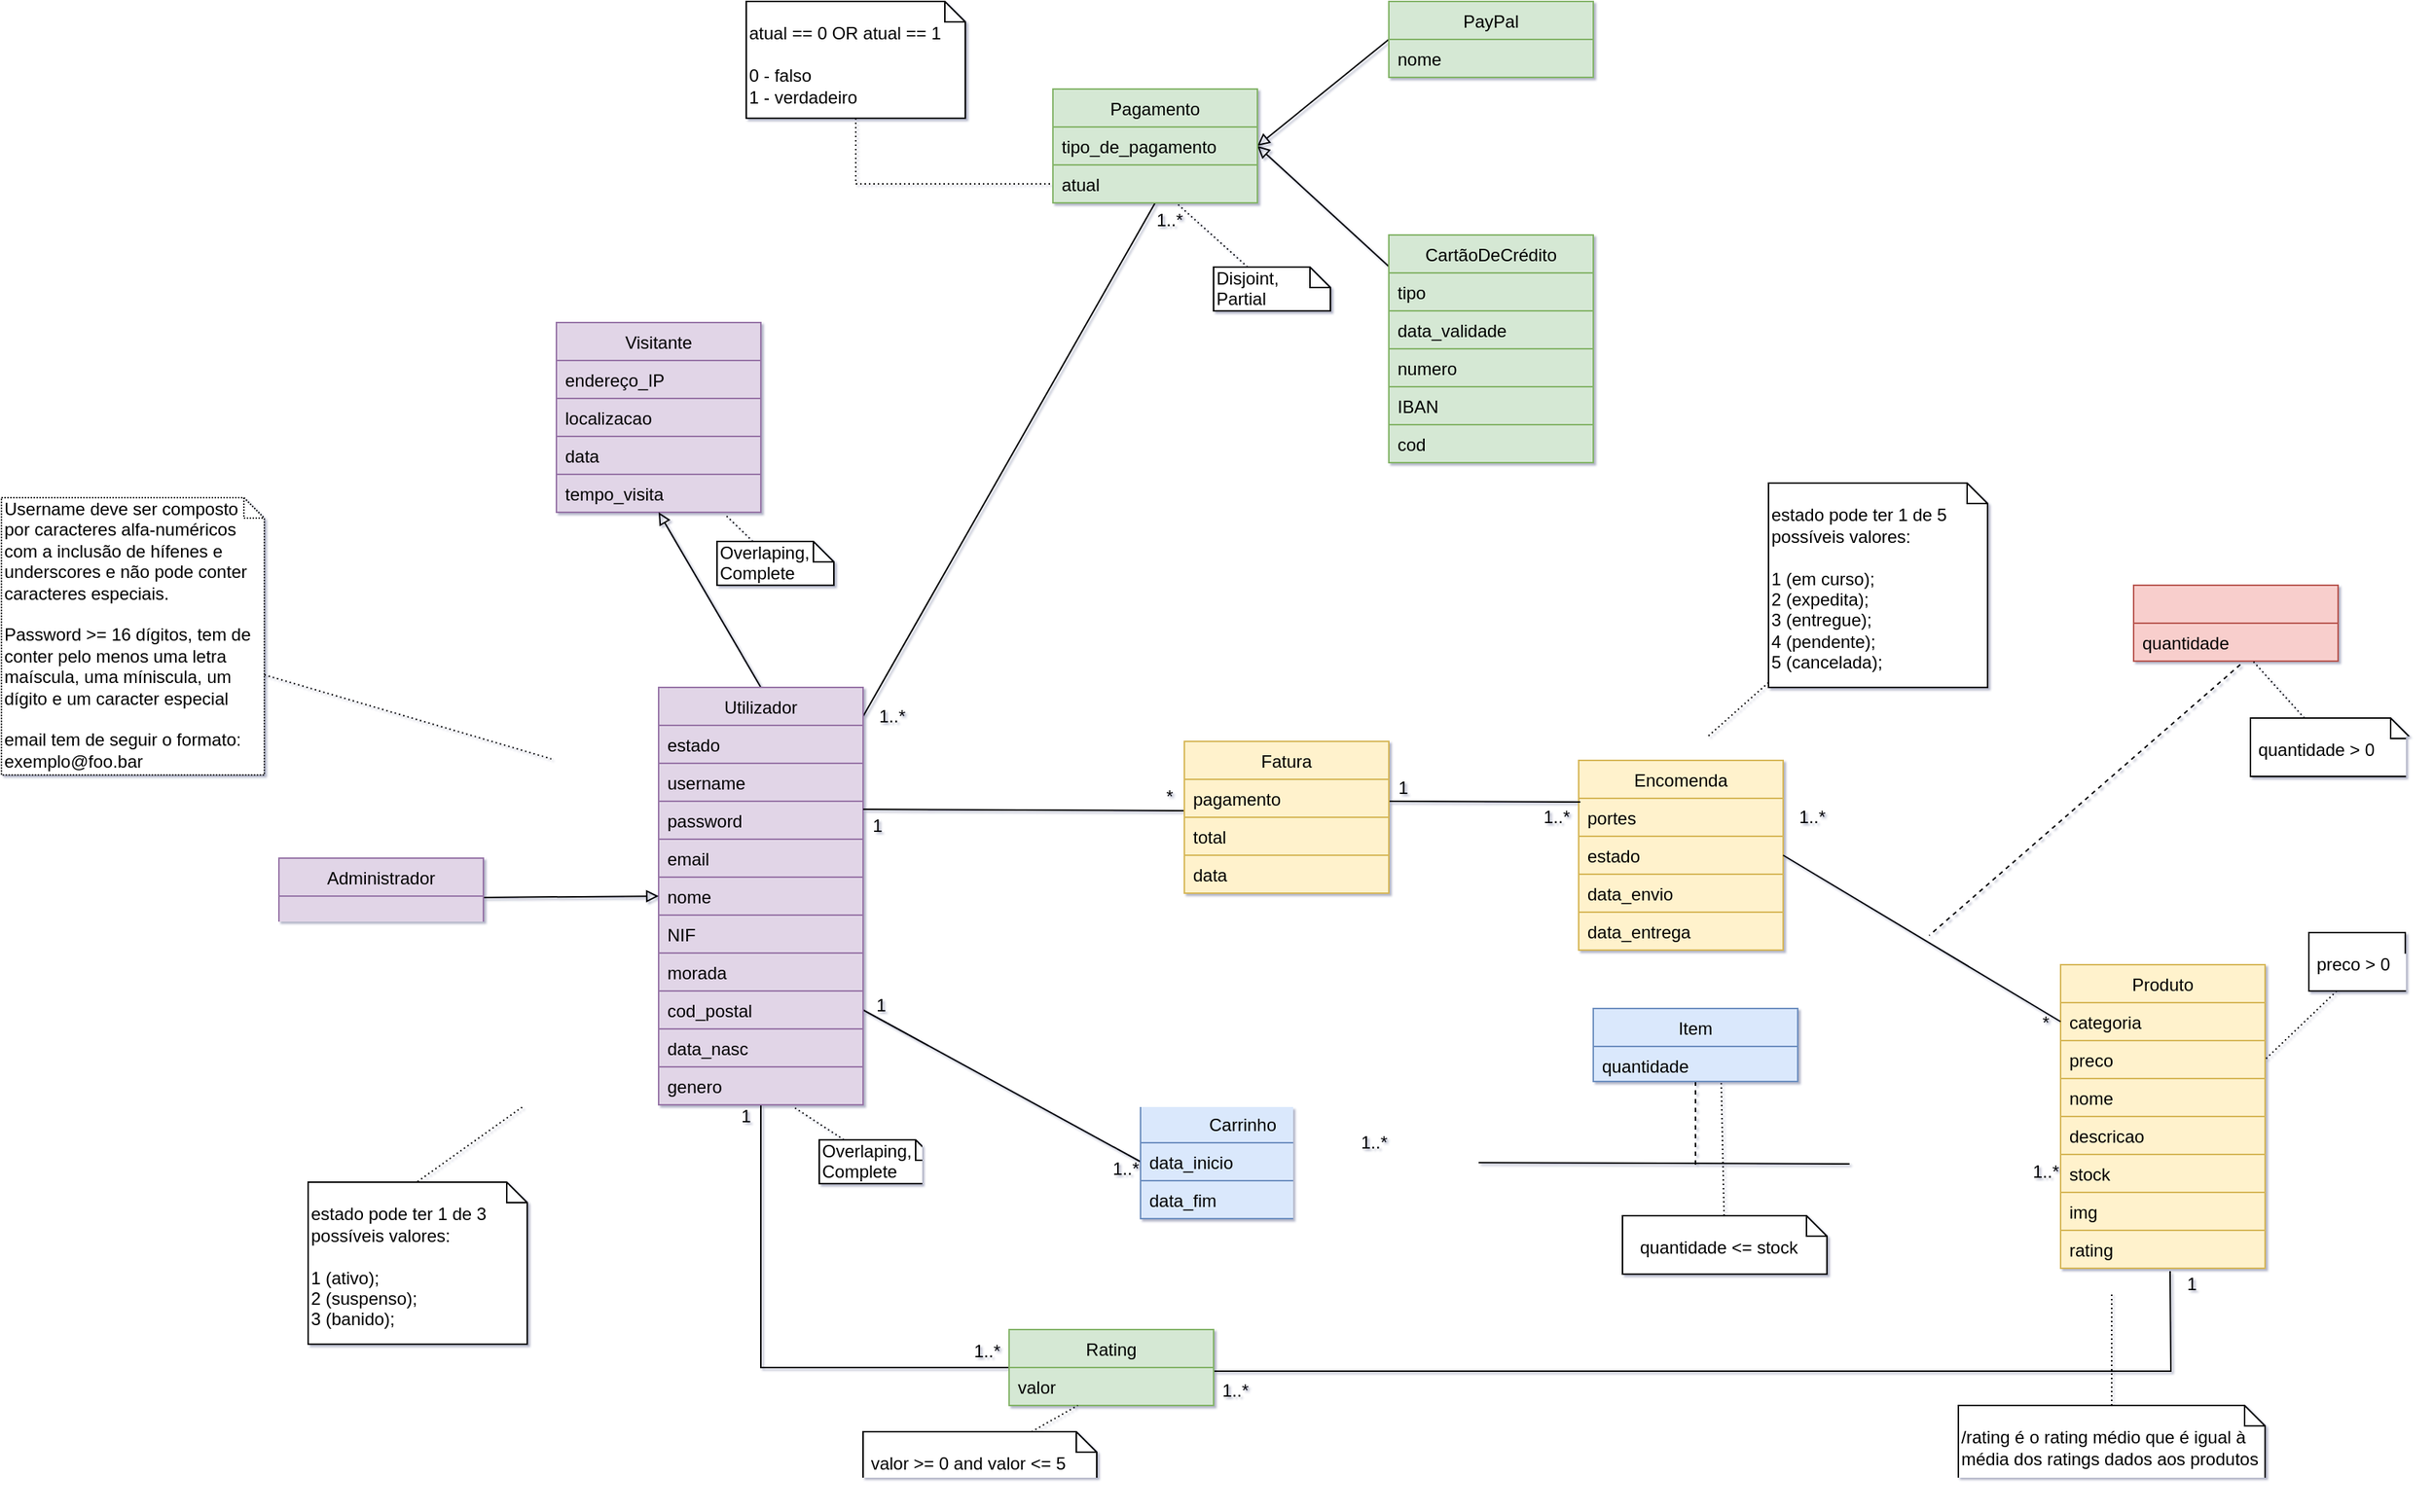 <mxfile version="12.9.3" type="device" pages="2"><diagram id="3Rqb-lkWC0JYNXZ-mO50" name="Page-1"><mxGraphModel dx="2037" dy="1332" grid="1" gridSize="10" guides="1" tooltips="1" connect="1" arrows="1" fold="1" page="1" pageScale="1" pageWidth="1169" pageHeight="827" background="none" math="0" shadow="1"><root><object label="" id="0"><mxCell/></object><mxCell id="1" parent="0"/><mxCell id="Vf53xIrNEJd50Ahl4myn-1" value="Encomenda" style="swimlane;fontStyle=0;childLayout=stackLayout;horizontal=1;startSize=26;fillColor=#fff2cc;horizontalStack=0;resizeParent=1;resizeParentMax=0;resizeLast=0;collapsible=1;marginBottom=0;strokeColor=#d6b656;" parent="1" vertex="1"><mxGeometry x="570" y="300" width="140" height="130" as="geometry"><mxRectangle x="570" y="300" width="100" height="26" as="alternateBounds"/></mxGeometry></mxCell><mxCell id="Vf53xIrNEJd50Ahl4myn-2" value="portes" style="text;strokeColor=#d6b656;fillColor=#fff2cc;align=left;verticalAlign=top;spacingLeft=4;spacingRight=4;overflow=hidden;rotatable=0;points=[[0,0.5],[1,0.5]];portConstraint=eastwest;" parent="Vf53xIrNEJd50Ahl4myn-1" vertex="1"><mxGeometry y="26" width="140" height="26" as="geometry"/></mxCell><mxCell id="Qi8Eh9-Fott0k_bIaZor-12" value="estado" style="text;strokeColor=#d6b656;fillColor=#fff2cc;align=left;verticalAlign=top;spacingLeft=4;spacingRight=4;overflow=hidden;rotatable=0;points=[[0,0.5],[1,0.5]];portConstraint=eastwest;" parent="Vf53xIrNEJd50Ahl4myn-1" vertex="1"><mxGeometry y="52" width="140" height="26" as="geometry"/></mxCell><mxCell id="hMLkIp2wcGEN-M305eEi-1" value="data_envio" style="text;strokeColor=#d6b656;fillColor=#fff2cc;align=left;verticalAlign=top;spacingLeft=4;spacingRight=4;overflow=hidden;rotatable=0;points=[[0,0.5],[1,0.5]];portConstraint=eastwest;" vertex="1" parent="Vf53xIrNEJd50Ahl4myn-1"><mxGeometry y="78" width="140" height="26" as="geometry"/></mxCell><mxCell id="hMLkIp2wcGEN-M305eEi-2" value="data_entrega" style="text;strokeColor=#d6b656;fillColor=#fff2cc;align=left;verticalAlign=top;spacingLeft=4;spacingRight=4;overflow=hidden;rotatable=0;points=[[0,0.5],[1,0.5]];portConstraint=eastwest;" vertex="1" parent="Vf53xIrNEJd50Ahl4myn-1"><mxGeometry y="104" width="140" height="26" as="geometry"/></mxCell><mxCell id="Vf53xIrNEJd50Ahl4myn-10" value="Produto" style="swimlane;fontStyle=0;childLayout=stackLayout;horizontal=1;startSize=26;fillColor=#fff2cc;horizontalStack=0;resizeParent=1;resizeParentMax=0;resizeLast=0;collapsible=1;marginBottom=0;strokeColor=#d6b656;" parent="1" vertex="1"><mxGeometry x="900" y="440" width="140" height="208" as="geometry"/></mxCell><mxCell id="Vf53xIrNEJd50Ahl4myn-11" value="categoria" style="text;strokeColor=#d6b656;fillColor=#fff2cc;align=left;verticalAlign=top;spacingLeft=4;spacingRight=4;overflow=hidden;rotatable=0;points=[[0,0.5],[1,0.5]];portConstraint=eastwest;" parent="Vf53xIrNEJd50Ahl4myn-10" vertex="1"><mxGeometry y="26" width="140" height="26" as="geometry"/></mxCell><mxCell id="Vf53xIrNEJd50Ahl4myn-12" value="preco" style="text;strokeColor=#d6b656;fillColor=#fff2cc;align=left;verticalAlign=top;spacingLeft=4;spacingRight=4;overflow=hidden;rotatable=0;points=[[0,0.5],[1,0.5]];portConstraint=eastwest;" parent="Vf53xIrNEJd50Ahl4myn-10" vertex="1"><mxGeometry y="52" width="140" height="26" as="geometry"/></mxCell><mxCell id="Vf53xIrNEJd50Ahl4myn-67" value="nome" style="text;strokeColor=#d6b656;fillColor=#fff2cc;align=left;verticalAlign=top;spacingLeft=4;spacingRight=4;overflow=hidden;rotatable=0;points=[[0,0.5],[1,0.5]];portConstraint=eastwest;" parent="Vf53xIrNEJd50Ahl4myn-10" vertex="1"><mxGeometry y="78" width="140" height="26" as="geometry"/></mxCell><mxCell id="Vf53xIrNEJd50Ahl4myn-13" value="descricao" style="text;strokeColor=#d6b656;fillColor=#fff2cc;align=left;verticalAlign=top;spacingLeft=4;spacingRight=4;overflow=hidden;rotatable=0;points=[[0,0.5],[1,0.5]];portConstraint=eastwest;" parent="Vf53xIrNEJd50Ahl4myn-10" vertex="1"><mxGeometry y="104" width="140" height="26" as="geometry"/></mxCell><mxCell id="Vf53xIrNEJd50Ahl4myn-159" value="stock" style="text;strokeColor=#d6b656;fillColor=#fff2cc;align=left;verticalAlign=top;spacingLeft=4;spacingRight=4;overflow=hidden;rotatable=0;points=[[0,0.5],[1,0.5]];portConstraint=eastwest;" parent="Vf53xIrNEJd50Ahl4myn-10" vertex="1"><mxGeometry y="130" width="140" height="26" as="geometry"/></mxCell><mxCell id="Vf53xIrNEJd50Ahl4myn-160" value="img" style="text;strokeColor=#d6b656;fillColor=#fff2cc;align=left;verticalAlign=top;spacingLeft=4;spacingRight=4;overflow=hidden;rotatable=0;points=[[0,0.5],[1,0.5]];portConstraint=eastwest;" parent="Vf53xIrNEJd50Ahl4myn-10" vertex="1"><mxGeometry y="156" width="140" height="26" as="geometry"/></mxCell><mxCell id="Qi8Eh9-Fott0k_bIaZor-34" value="rating" style="text;strokeColor=#d6b656;fillColor=#fff2cc;align=left;verticalAlign=top;spacingLeft=4;spacingRight=4;overflow=hidden;rotatable=0;points=[[0,0.5],[1,0.5]];portConstraint=eastwest;" parent="Vf53xIrNEJd50Ahl4myn-10" vertex="1"><mxGeometry y="182" width="140" height="26" as="geometry"/></mxCell><mxCell id="Vf53xIrNEJd50Ahl4myn-14" style="rounded=0;orthogonalLoop=1;jettySize=auto;html=1;entryX=0;entryY=0.5;entryDx=0;entryDy=0;endArrow=none;endFill=0;exitX=1;exitY=0.5;exitDx=0;exitDy=0;" parent="1" source="Vf53xIrNEJd50Ahl4myn-1" target="Vf53xIrNEJd50Ahl4myn-11" edge="1"><mxGeometry relative="1" as="geometry"/></mxCell><mxCell id="Vf53xIrNEJd50Ahl4myn-81" style="edgeStyle=none;rounded=0;orthogonalLoop=1;jettySize=auto;html=1;startArrow=none;startFill=0;endArrow=none;endFill=0;dashed=1;exitX=0.522;exitY=1.09;exitDx=0;exitDy=0;exitPerimeter=0;" parent="1" source="Vf53xIrNEJd50Ahl4myn-19" edge="1"><mxGeometry relative="1" as="geometry"><mxPoint x="810" y="420" as="targetPoint"/></mxGeometry></mxCell><mxCell id="Vf53xIrNEJd50Ahl4myn-18" value="" style="swimlane;fontStyle=0;childLayout=stackLayout;horizontal=1;startSize=26;fillColor=#f8cecc;horizontalStack=0;resizeParent=1;resizeParentMax=0;resizeLast=0;collapsible=1;marginBottom=0;strokeColor=#b85450;" parent="1" vertex="1"><mxGeometry x="950" y="180" width="140" height="52" as="geometry"/></mxCell><mxCell id="Vf53xIrNEJd50Ahl4myn-19" value="quantidade" style="text;strokeColor=#b85450;fillColor=#f8cecc;align=left;verticalAlign=top;spacingLeft=4;spacingRight=4;overflow=hidden;rotatable=0;points=[[0,0.5],[1,0.5]];portConstraint=eastwest;" parent="Vf53xIrNEJd50Ahl4myn-18" vertex="1"><mxGeometry y="26" width="140" height="26" as="geometry"/></mxCell><mxCell id="Vf53xIrNEJd50Ahl4myn-26" value="1..*" style="text;html=1;strokeColor=none;fillColor=none;align=center;verticalAlign=middle;whiteSpace=wrap;rounded=0;" parent="1" vertex="1"><mxGeometry x="710" y="329" width="40" height="20" as="geometry"/></mxCell><mxCell id="Vf53xIrNEJd50Ahl4myn-27" value="*" style="text;html=1;strokeColor=none;fillColor=none;align=center;verticalAlign=middle;whiteSpace=wrap;rounded=0;" parent="1" vertex="1"><mxGeometry x="875" y="470" width="30" height="20" as="geometry"/></mxCell><mxCell id="Vf53xIrNEJd50Ahl4myn-30" value="Visitante" style="swimlane;fontStyle=0;childLayout=stackLayout;horizontal=1;startSize=26;fillColor=#e1d5e7;horizontalStack=0;resizeParent=1;resizeParentMax=0;resizeLast=0;collapsible=1;marginBottom=0;strokeColor=#9673a6;" parent="1" vertex="1"><mxGeometry x="-130" width="140" height="130" as="geometry"/></mxCell><mxCell id="Vf53xIrNEJd50Ahl4myn-31" value="endereço_IP" style="text;strokeColor=#9673a6;fillColor=#e1d5e7;align=left;verticalAlign=top;spacingLeft=4;spacingRight=4;overflow=hidden;rotatable=0;points=[[0,0.5],[1,0.5]];portConstraint=eastwest;" parent="Vf53xIrNEJd50Ahl4myn-30" vertex="1"><mxGeometry y="26" width="140" height="26" as="geometry"/></mxCell><mxCell id="Vf53xIrNEJd50Ahl4myn-32" value="localizacao" style="text;strokeColor=#9673a6;fillColor=#e1d5e7;align=left;verticalAlign=top;spacingLeft=4;spacingRight=4;overflow=hidden;rotatable=0;points=[[0,0.5],[1,0.5]];portConstraint=eastwest;" parent="Vf53xIrNEJd50Ahl4myn-30" vertex="1"><mxGeometry y="52" width="140" height="26" as="geometry"/></mxCell><mxCell id="Vf53xIrNEJd50Ahl4myn-33" value="data" style="text;strokeColor=#9673a6;fillColor=#e1d5e7;align=left;verticalAlign=top;spacingLeft=4;spacingRight=4;overflow=hidden;rotatable=0;points=[[0,0.5],[1,0.5]];portConstraint=eastwest;" parent="Vf53xIrNEJd50Ahl4myn-30" vertex="1"><mxGeometry y="78" width="140" height="26" as="geometry"/></mxCell><mxCell id="Vf53xIrNEJd50Ahl4myn-34" value="tempo_visita" style="text;strokeColor=#9673a6;fillColor=#e1d5e7;align=left;verticalAlign=top;spacingLeft=4;spacingRight=4;overflow=hidden;rotatable=0;points=[[0,0.5],[1,0.5]];portConstraint=eastwest;" parent="Vf53xIrNEJd50Ahl4myn-30" vertex="1"><mxGeometry y="104" width="140" height="26" as="geometry"/></mxCell><mxCell id="Vf53xIrNEJd50Ahl4myn-68" style="orthogonalLoop=1;jettySize=auto;html=1;startArrow=none;startFill=0;endArrow=block;endFill=0;entryX=0.5;entryY=1;entryDx=0;entryDy=0;rounded=0;exitX=0.5;exitY=0;exitDx=0;exitDy=0;" parent="1" source="Vf53xIrNEJd50Ahl4myn-35" target="Vf53xIrNEJd50Ahl4myn-30" edge="1"><mxGeometry relative="1" as="geometry"><mxPoint x="-30" y="180" as="targetPoint"/></mxGeometry></mxCell><mxCell id="Vf53xIrNEJd50Ahl4myn-75" style="edgeStyle=none;rounded=0;orthogonalLoop=1;jettySize=auto;html=1;startArrow=none;startFill=0;endArrow=none;endFill=0;entryX=0;entryY=0.5;entryDx=0;entryDy=0;exitX=1;exitY=0.5;exitDx=0;exitDy=0;" parent="1" source="Vf53xIrNEJd50Ahl4myn-153" target="Vf53xIrNEJd50Ahl4myn-71" edge="1"><mxGeometry relative="1" as="geometry"><mxPoint x="180" y="419" as="targetPoint"/></mxGeometry></mxCell><mxCell id="Vf53xIrNEJd50Ahl4myn-121" style="edgeStyle=orthogonalEdgeStyle;rounded=0;orthogonalLoop=1;jettySize=auto;html=1;entryX=0;entryY=0.5;entryDx=0;entryDy=0;startArrow=none;startFill=0;endArrow=none;endFill=0;exitX=0.5;exitY=1;exitDx=0;exitDy=0;" parent="1" source="Vf53xIrNEJd50Ahl4myn-35" target="Vf53xIrNEJd50Ahl4myn-116" edge="1"><mxGeometry relative="1" as="geometry"/></mxCell><mxCell id="Vf53xIrNEJd50Ahl4myn-133" style="rounded=0;orthogonalLoop=1;jettySize=auto;html=1;startArrow=none;startFill=0;endArrow=none;endFill=0;entryX=0.5;entryY=1;entryDx=0;entryDy=0;" parent="1" source="Vf53xIrNEJd50Ahl4myn-35" target="Vf53xIrNEJd50Ahl4myn-128" edge="1"><mxGeometry relative="1" as="geometry"><mxPoint x="203.048" y="-46" as="targetPoint"/></mxGeometry></mxCell><mxCell id="Vf53xIrNEJd50Ahl4myn-35" value="Utilizador" style="swimlane;fontStyle=0;childLayout=stackLayout;horizontal=1;startSize=26;fillColor=#e1d5e7;horizontalStack=0;resizeParent=1;resizeParentMax=0;resizeLast=0;collapsible=1;marginBottom=0;strokeColor=#9673a6;" parent="1" vertex="1"><mxGeometry x="-60" y="250" width="140" height="286" as="geometry"/></mxCell><mxCell id="FnapHOTO288K_kKphRsd-1" value="estado" style="text;strokeColor=#9673a6;fillColor=#e1d5e7;align=left;verticalAlign=top;spacingLeft=4;spacingRight=4;overflow=hidden;rotatable=0;points=[[0,0.5],[1,0.5]];portConstraint=eastwest;" parent="Vf53xIrNEJd50Ahl4myn-35" vertex="1"><mxGeometry y="26" width="140" height="26" as="geometry"/></mxCell><mxCell id="Qi8Eh9-Fott0k_bIaZor-16" value="username" style="text;strokeColor=#9673a6;fillColor=#e1d5e7;align=left;verticalAlign=top;spacingLeft=4;spacingRight=4;overflow=hidden;rotatable=0;points=[[0,0.5],[1,0.5]];portConstraint=eastwest;" parent="Vf53xIrNEJd50Ahl4myn-35" vertex="1"><mxGeometry y="52" width="140" height="26" as="geometry"/></mxCell><mxCell id="Vf53xIrNEJd50Ahl4myn-37" value="password" style="text;strokeColor=#9673a6;fillColor=#e1d5e7;align=left;verticalAlign=top;spacingLeft=4;spacingRight=4;overflow=hidden;rotatable=0;points=[[0,0.5],[1,0.5]];portConstraint=eastwest;" parent="Vf53xIrNEJd50Ahl4myn-35" vertex="1"><mxGeometry y="78" width="140" height="26" as="geometry"/></mxCell><mxCell id="Vf53xIrNEJd50Ahl4myn-154" value="email" style="text;strokeColor=#9673a6;fillColor=#e1d5e7;align=left;verticalAlign=top;spacingLeft=4;spacingRight=4;overflow=hidden;rotatable=0;points=[[0,0.5],[1,0.5]];portConstraint=eastwest;" parent="Vf53xIrNEJd50Ahl4myn-35" vertex="1"><mxGeometry y="104" width="140" height="26" as="geometry"/></mxCell><mxCell id="Vf53xIrNEJd50Ahl4myn-38" value="nome" style="text;strokeColor=#9673a6;fillColor=#e1d5e7;align=left;verticalAlign=top;spacingLeft=4;spacingRight=4;overflow=hidden;rotatable=0;points=[[0,0.5],[1,0.5]];portConstraint=eastwest;" parent="Vf53xIrNEJd50Ahl4myn-35" vertex="1"><mxGeometry y="130" width="140" height="26" as="geometry"/></mxCell><mxCell id="Vf53xIrNEJd50Ahl4myn-165" value="NIF" style="text;strokeColor=#9673a6;fillColor=#e1d5e7;align=left;verticalAlign=top;spacingLeft=4;spacingRight=4;overflow=hidden;rotatable=0;points=[[0,0.5],[1,0.5]];portConstraint=eastwest;" parent="Vf53xIrNEJd50Ahl4myn-35" vertex="1"><mxGeometry y="156" width="140" height="26" as="geometry"/></mxCell><mxCell id="Vf53xIrNEJd50Ahl4myn-39" value="morada" style="text;strokeColor=#9673a6;fillColor=#e1d5e7;align=left;verticalAlign=top;spacingLeft=4;spacingRight=4;overflow=hidden;rotatable=0;points=[[0,0.5],[1,0.5]];portConstraint=eastwest;" parent="Vf53xIrNEJd50Ahl4myn-35" vertex="1"><mxGeometry y="182" width="140" height="26" as="geometry"/></mxCell><mxCell id="Vf53xIrNEJd50Ahl4myn-153" value="cod_postal" style="text;strokeColor=#9673a6;fillColor=#e1d5e7;align=left;verticalAlign=top;spacingLeft=4;spacingRight=4;overflow=hidden;rotatable=0;points=[[0,0.5],[1,0.5]];portConstraint=eastwest;" parent="Vf53xIrNEJd50Ahl4myn-35" vertex="1"><mxGeometry y="208" width="140" height="26" as="geometry"/></mxCell><mxCell id="Vf53xIrNEJd50Ahl4myn-155" value="data_nasc" style="text;strokeColor=#9673a6;fillColor=#e1d5e7;align=left;verticalAlign=top;spacingLeft=4;spacingRight=4;overflow=hidden;rotatable=0;points=[[0,0.5],[1,0.5]];portConstraint=eastwest;" parent="Vf53xIrNEJd50Ahl4myn-35" vertex="1"><mxGeometry y="234" width="140" height="26" as="geometry"/></mxCell><mxCell id="Vf53xIrNEJd50Ahl4myn-156" value="genero" style="text;strokeColor=#9673a6;fillColor=#e1d5e7;align=left;verticalAlign=top;spacingLeft=4;spacingRight=4;overflow=hidden;rotatable=0;points=[[0,0.5],[1,0.5]];portConstraint=eastwest;" parent="Vf53xIrNEJd50Ahl4myn-35" vertex="1"><mxGeometry y="260" width="140" height="26" as="geometry"/></mxCell><mxCell id="Vf53xIrNEJd50Ahl4myn-69" style="rounded=0;orthogonalLoop=1;jettySize=auto;html=1;entryX=0;entryY=0.5;entryDx=0;entryDy=0;startArrow=none;startFill=0;endArrow=block;endFill=0;exitX=0.979;exitY=0.038;exitDx=0;exitDy=0;exitPerimeter=0;" parent="1" source="Vf53xIrNEJd50Ahl4myn-44" target="Vf53xIrNEJd50Ahl4myn-38" edge="1"><mxGeometry relative="1" as="geometry"><mxPoint x="-150" y="419" as="sourcePoint"/></mxGeometry></mxCell><mxCell id="Vf53xIrNEJd50Ahl4myn-90" style="edgeStyle=none;rounded=0;orthogonalLoop=1;jettySize=auto;html=1;startArrow=none;startFill=0;endArrow=none;endFill=0;entryX=0.008;entryY=0.096;entryDx=0;entryDy=0;entryPerimeter=0;" parent="1" target="Vf53xIrNEJd50Ahl4myn-2" edge="1"><mxGeometry relative="1" as="geometry"><mxPoint x="570" y="351.48" as="targetPoint"/><mxPoint x="439" y="328" as="sourcePoint"/></mxGeometry></mxCell><mxCell id="Vf53xIrNEJd50Ahl4myn-91" style="edgeStyle=none;rounded=0;orthogonalLoop=1;jettySize=auto;html=1;startArrow=none;startFill=0;endArrow=none;endFill=0;exitX=-0.002;exitY=0.827;exitDx=0;exitDy=0;exitPerimeter=0;entryX=1;entryY=0.212;entryDx=0;entryDy=0;entryPerimeter=0;" parent="1" source="Vf53xIrNEJd50Ahl4myn-164" target="Vf53xIrNEJd50Ahl4myn-37" edge="1"><mxGeometry relative="1" as="geometry"><mxPoint x="170" y="340" as="targetPoint"/></mxGeometry></mxCell><mxCell id="Vf53xIrNEJd50Ahl4myn-103" value="1..*" style="text;html=1;strokeColor=none;fillColor=none;align=center;verticalAlign=middle;whiteSpace=wrap;rounded=0;" parent="1" vertex="1"><mxGeometry x="880" y="572" width="20" height="20" as="geometry"/></mxCell><mxCell id="Vf53xIrNEJd50Ahl4myn-107" value="1..*" style="text;html=1;strokeColor=none;fillColor=none;align=center;verticalAlign=middle;whiteSpace=wrap;rounded=0;" parent="1" vertex="1"><mxGeometry x="410" y="552" width="40" height="20" as="geometry"/></mxCell><mxCell id="Vf53xIrNEJd50Ahl4myn-110" value="1" style="text;html=1;strokeColor=none;fillColor=none;align=center;verticalAlign=middle;whiteSpace=wrap;rounded=0;" parent="1" vertex="1"><mxGeometry x="440" y="309" width="20" height="20" as="geometry"/></mxCell><mxCell id="Vf53xIrNEJd50Ahl4myn-111" value="1..*" style="text;html=1;strokeColor=none;fillColor=none;align=center;verticalAlign=middle;whiteSpace=wrap;rounded=0;" parent="1" vertex="1"><mxGeometry x="540" y="329" width="30" height="20" as="geometry"/></mxCell><mxCell id="Vf53xIrNEJd50Ahl4myn-112" value="1..*" style="text;html=1;strokeColor=none;fillColor=none;align=center;verticalAlign=middle;whiteSpace=wrap;rounded=0;" parent="1" vertex="1"><mxGeometry x="250" y="570" width="20" height="20" as="geometry"/></mxCell><mxCell id="Vf53xIrNEJd50Ahl4myn-113" value="1" style="text;html=1;strokeColor=none;fillColor=none;align=center;verticalAlign=middle;whiteSpace=wrap;rounded=0;" parent="1" vertex="1"><mxGeometry x="80" y="458" width="25" height="20" as="geometry"/></mxCell><mxCell id="Vf53xIrNEJd50Ahl4myn-114" value="1" style="text;html=1;strokeColor=none;fillColor=none;align=center;verticalAlign=middle;whiteSpace=wrap;rounded=0;" parent="1" vertex="1"><mxGeometry x="80" y="335" width="20" height="20" as="geometry"/></mxCell><mxCell id="Vf53xIrNEJd50Ahl4myn-115" value="*" style="text;html=1;strokeColor=none;fillColor=none;align=center;verticalAlign=middle;whiteSpace=wrap;rounded=0;" parent="1" vertex="1"><mxGeometry x="270" y="315" width="40" height="20" as="geometry"/></mxCell><mxCell id="Vf53xIrNEJd50Ahl4myn-116" value="Rating" style="swimlane;fontStyle=0;childLayout=stackLayout;horizontal=1;startSize=26;fillColor=#d5e8d4;horizontalStack=0;resizeParent=1;resizeParentMax=0;resizeLast=0;collapsible=1;marginBottom=0;strokeColor=#82b366;" parent="1" vertex="1"><mxGeometry x="180" y="690" width="140" height="52" as="geometry"/></mxCell><mxCell id="Vf53xIrNEJd50Ahl4myn-117" value="valor" style="text;strokeColor=#82b366;fillColor=#d5e8d4;align=left;verticalAlign=top;spacingLeft=4;spacingRight=4;overflow=hidden;rotatable=0;points=[[0,0.5],[1,0.5]];portConstraint=eastwest;" parent="Vf53xIrNEJd50Ahl4myn-116" vertex="1"><mxGeometry y="26" width="140" height="26" as="geometry"/></mxCell><mxCell id="Vf53xIrNEJd50Ahl4myn-122" style="edgeStyle=orthogonalEdgeStyle;rounded=0;orthogonalLoop=1;jettySize=auto;html=1;startArrow=none;startFill=0;endArrow=none;endFill=0;exitX=1.004;exitY=0.096;exitDx=0;exitDy=0;exitPerimeter=0;" parent="1" source="Vf53xIrNEJd50Ahl4myn-117" edge="1"><mxGeometry relative="1" as="geometry"><mxPoint x="380" y="700" as="sourcePoint"/><mxPoint x="975" y="650" as="targetPoint"/></mxGeometry></mxCell><mxCell id="Vf53xIrNEJd50Ahl4myn-123" value="1" style="text;html=1;strokeColor=none;fillColor=none;align=center;verticalAlign=middle;whiteSpace=wrap;rounded=0;" parent="1" vertex="1"><mxGeometry x="970" y="648" width="40" height="22" as="geometry"/></mxCell><mxCell id="Vf53xIrNEJd50Ahl4myn-124" value="1..*" style="text;html=1;strokeColor=none;fillColor=none;align=center;verticalAlign=middle;whiteSpace=wrap;rounded=0;" parent="1" vertex="1"><mxGeometry x="320" y="722" width="30" height="20" as="geometry"/></mxCell><mxCell id="Vf53xIrNEJd50Ahl4myn-125" value="1..*" style="text;html=1;strokeColor=none;fillColor=none;align=center;verticalAlign=middle;whiteSpace=wrap;rounded=0;" parent="1" vertex="1"><mxGeometry x="150" y="700" width="30" height="10" as="geometry"/></mxCell><mxCell id="Vf53xIrNEJd50Ahl4myn-126" value="1" style="text;html=1;strokeColor=none;fillColor=none;align=center;verticalAlign=middle;whiteSpace=wrap;rounded=0;" parent="1" vertex="1"><mxGeometry x="-10" y="536" width="20" height="16" as="geometry"/></mxCell><mxCell id="Vf53xIrNEJd50Ahl4myn-135" style="edgeStyle=none;rounded=0;orthogonalLoop=1;jettySize=auto;html=1;startArrow=block;startFill=0;endArrow=none;endFill=0;exitX=1;exitY=0.5;exitDx=0;exitDy=0;entryX=0;entryY=0.5;entryDx=0;entryDy=0;" parent="1" target="Vf53xIrNEJd50Ahl4myn-137" edge="1"><mxGeometry relative="1" as="geometry"><mxPoint x="420" y="-190" as="targetPoint"/><mxPoint x="350" y="-121" as="sourcePoint"/></mxGeometry></mxCell><mxCell id="Vf53xIrNEJd50Ahl4myn-136" style="edgeStyle=none;rounded=0;orthogonalLoop=1;jettySize=auto;html=1;startArrow=block;startFill=0;endArrow=none;endFill=0;entryX=0.05;entryY=0.077;entryDx=0;entryDy=0;entryPerimeter=0;exitX=1;exitY=0.5;exitDx=0;exitDy=0;" parent="1" source="Vf53xIrNEJd50Ahl4myn-129" target="Vf53xIrNEJd50Ahl4myn-140" edge="1"><mxGeometry relative="1" as="geometry"><mxPoint x="430" y="-90" as="targetPoint"/></mxGeometry></mxCell><mxCell id="Vf53xIrNEJd50Ahl4myn-128" value="Pagamento" style="swimlane;fontStyle=0;childLayout=stackLayout;horizontal=1;startSize=26;fillColor=#d5e8d4;horizontalStack=0;resizeParent=1;resizeParentMax=0;resizeLast=0;collapsible=1;marginBottom=0;strokeColor=#82b366;" parent="1" vertex="1"><mxGeometry x="210" y="-160" width="140" height="78" as="geometry"/></mxCell><mxCell id="Vf53xIrNEJd50Ahl4myn-129" value="tipo_de_pagamento" style="text;strokeColor=#82b366;fillColor=#d5e8d4;align=left;verticalAlign=top;spacingLeft=4;spacingRight=4;overflow=hidden;rotatable=0;points=[[0,0.5],[1,0.5]];portConstraint=eastwest;" parent="Vf53xIrNEJd50Ahl4myn-128" vertex="1"><mxGeometry y="26" width="140" height="26" as="geometry"/></mxCell><mxCell id="Vf53xIrNEJd50Ahl4myn-141" value="atual" style="text;strokeColor=#82b366;fillColor=#d5e8d4;align=left;verticalAlign=top;spacingLeft=4;spacingRight=4;overflow=hidden;rotatable=0;points=[[0,0.5],[1,0.5]];portConstraint=eastwest;" parent="Vf53xIrNEJd50Ahl4myn-128" vertex="1"><mxGeometry y="52" width="140" height="26" as="geometry"/></mxCell><mxCell id="Vf53xIrNEJd50Ahl4myn-137" value="PayPal" style="swimlane;fontStyle=0;childLayout=stackLayout;horizontal=1;startSize=26;fillColor=#d5e8d4;horizontalStack=0;resizeParent=1;resizeParentMax=0;resizeLast=0;collapsible=1;marginBottom=0;strokeColor=#82b366;" parent="1" vertex="1"><mxGeometry x="440" y="-220" width="140" height="52" as="geometry"/></mxCell><mxCell id="Vf53xIrNEJd50Ahl4myn-138" value="nome" style="text;strokeColor=#82b366;fillColor=#d5e8d4;align=left;verticalAlign=top;spacingLeft=4;spacingRight=4;overflow=hidden;rotatable=0;points=[[0,0.5],[1,0.5]];portConstraint=eastwest;" parent="Vf53xIrNEJd50Ahl4myn-137" vertex="1"><mxGeometry y="26" width="140" height="26" as="geometry"/></mxCell><mxCell id="Vf53xIrNEJd50Ahl4myn-139" value="CartãoDeCrédito" style="swimlane;fontStyle=0;childLayout=stackLayout;horizontal=1;startSize=26;fillColor=#d5e8d4;horizontalStack=0;resizeParent=1;resizeParentMax=0;resizeLast=0;collapsible=1;marginBottom=0;strokeColor=#82b366;" parent="1" vertex="1"><mxGeometry x="440" y="-60" width="140" height="156" as="geometry"/></mxCell><mxCell id="Vf53xIrNEJd50Ahl4myn-140" value="tipo" style="text;strokeColor=#82b366;fillColor=#d5e8d4;align=left;verticalAlign=top;spacingLeft=4;spacingRight=4;overflow=hidden;rotatable=0;points=[[0,0.5],[1,0.5]];portConstraint=eastwest;" parent="Vf53xIrNEJd50Ahl4myn-139" vertex="1"><mxGeometry y="26" width="140" height="26" as="geometry"/></mxCell><mxCell id="FnapHOTO288K_kKphRsd-49" value="data_validade" style="text;strokeColor=#82b366;fillColor=#d5e8d4;align=left;verticalAlign=top;spacingLeft=4;spacingRight=4;overflow=hidden;rotatable=0;points=[[0,0.5],[1,0.5]];portConstraint=eastwest;" parent="Vf53xIrNEJd50Ahl4myn-139" vertex="1"><mxGeometry y="52" width="140" height="26" as="geometry"/></mxCell><mxCell id="FnapHOTO288K_kKphRsd-48" value="numero" style="text;strokeColor=#82b366;fillColor=#d5e8d4;align=left;verticalAlign=top;spacingLeft=4;spacingRight=4;overflow=hidden;rotatable=0;points=[[0,0.5],[1,0.5]];portConstraint=eastwest;" parent="Vf53xIrNEJd50Ahl4myn-139" vertex="1"><mxGeometry y="78" width="140" height="26" as="geometry"/></mxCell><mxCell id="FnapHOTO288K_kKphRsd-50" value="IBAN" style="text;strokeColor=#82b366;fillColor=#d5e8d4;align=left;verticalAlign=top;spacingLeft=4;spacingRight=4;overflow=hidden;rotatable=0;points=[[0,0.5],[1,0.5]];portConstraint=eastwest;" parent="Vf53xIrNEJd50Ahl4myn-139" vertex="1"><mxGeometry y="104" width="140" height="26" as="geometry"/></mxCell><mxCell id="FnapHOTO288K_kKphRsd-51" value="cod" style="text;strokeColor=#82b366;fillColor=#d5e8d4;align=left;verticalAlign=top;spacingLeft=4;spacingRight=4;overflow=hidden;rotatable=0;points=[[0,0.5],[1,0.5]];portConstraint=eastwest;" parent="Vf53xIrNEJd50Ahl4myn-139" vertex="1"><mxGeometry y="130" width="140" height="26" as="geometry"/></mxCell><mxCell id="Vf53xIrNEJd50Ahl4myn-151" value="1..*" style="text;html=1;strokeColor=none;fillColor=none;align=center;verticalAlign=middle;whiteSpace=wrap;rounded=0;" parent="1" vertex="1"><mxGeometry x="270" y="-80" width="40" height="20" as="geometry"/></mxCell><mxCell id="Vf53xIrNEJd50Ahl4myn-152" value="1..*" style="text;html=1;strokeColor=none;fillColor=none;align=center;verticalAlign=middle;whiteSpace=wrap;rounded=0;" parent="1" vertex="1"><mxGeometry x="80" y="260" width="40" height="20" as="geometry"/></mxCell><mxCell id="FnapHOTO288K_kKphRsd-7" style="rounded=0;orthogonalLoop=1;jettySize=auto;html=1;entryX=0;entryY=0.5;entryDx=0;entryDy=0;endArrow=none;endFill=0;dashed=1;dashPattern=1 2;" parent="1" target="Vf53xIrNEJd50Ahl4myn-153" edge="1"><mxGeometry relative="1" as="geometry"><mxPoint x="-10" y="540.0" as="targetPoint"/><mxPoint x="-230" y="592.125" as="sourcePoint"/></mxGeometry></mxCell><mxCell id="Qi8Eh9-Fott0k_bIaZor-9" style="edgeStyle=none;rounded=0;orthogonalLoop=1;jettySize=auto;html=1;entryX=0.828;entryY=1.077;entryDx=0;entryDy=0;entryPerimeter=0;dashed=1;dashPattern=1 2;endArrow=none;endFill=0;" parent="1" source="FnapHOTO288K_kKphRsd-34" target="Vf53xIrNEJd50Ahl4myn-34" edge="1"><mxGeometry relative="1" as="geometry"/></mxCell><mxCell id="FnapHOTO288K_kKphRsd-34" value="Overlaping, Complete" style="shape=note;whiteSpace=wrap;html=1;size=14;verticalAlign=top;align=left;spacingTop=-6;" parent="1" vertex="1"><mxGeometry x="-20" y="150" width="80" height="30" as="geometry"/></mxCell><mxCell id="Qi8Eh9-Fott0k_bIaZor-8" style="edgeStyle=none;rounded=0;orthogonalLoop=1;jettySize=auto;html=1;dashed=1;dashPattern=1 2;endArrow=none;endFill=0;" parent="1" source="FnapHOTO288K_kKphRsd-35" target="Vf53xIrNEJd50Ahl4myn-156" edge="1"><mxGeometry relative="1" as="geometry"/></mxCell><mxCell id="FnapHOTO288K_kKphRsd-35" value="Overlaping, Complete" style="shape=note;whiteSpace=wrap;html=1;size=14;verticalAlign=top;align=left;spacingTop=-6;" parent="1" vertex="1"><mxGeometry x="50" y="560" width="80" height="30" as="geometry"/></mxCell><mxCell id="Qi8Eh9-Fott0k_bIaZor-10" style="edgeStyle=none;rounded=0;orthogonalLoop=1;jettySize=auto;html=1;dashed=1;dashPattern=1 2;endArrow=none;endFill=0;" parent="1" source="FnapHOTO288K_kKphRsd-37" target="Vf53xIrNEJd50Ahl4myn-141" edge="1"><mxGeometry relative="1" as="geometry"/></mxCell><mxCell id="FnapHOTO288K_kKphRsd-37" value="Disjoint, Partial" style="shape=note;whiteSpace=wrap;html=1;size=14;verticalAlign=top;align=left;spacingTop=-6;" parent="1" vertex="1"><mxGeometry x="320" y="-38" width="80" height="30" as="geometry"/></mxCell><mxCell id="Qi8Eh9-Fott0k_bIaZor-1" style="rounded=0;orthogonalLoop=1;jettySize=auto;html=1;dashed=1;dashPattern=1 2;endArrow=none;endFill=0;" parent="1" source="FnapHOTO288K_kKphRsd-38" target="Vf53xIrNEJd50Ahl4myn-37" edge="1"><mxGeometry relative="1" as="geometry"/></mxCell><mxCell id="FnapHOTO288K_kKphRsd-38" value="Username deve ser composto por caracteres alfa-numéricos com a inclusão de hífenes e underscores e não pode conter caracteres especiais.&lt;br&gt;&lt;br&gt;Password &amp;gt;= 16 dígitos, tem de conter pelo menos uma letra maíscula, uma míniscula, um dígito e um caracter especial&lt;br&gt;&lt;br&gt;email tem de seguir o formato:&lt;br&gt;exemplo@foo.bar" style="shape=note;whiteSpace=wrap;html=1;size=14;verticalAlign=top;align=left;spacingTop=-6;dashed=1;dashPattern=1 1;" parent="1" vertex="1"><mxGeometry x="-510" y="120" width="180" height="190" as="geometry"/></mxCell><mxCell id="Qi8Eh9-Fott0k_bIaZor-2" style="edgeStyle=none;rounded=0;orthogonalLoop=1;jettySize=auto;html=1;dashed=1;dashPattern=1 2;endArrow=none;endFill=0;" parent="1" source="FnapHOTO288K_kKphRsd-43" target="Vf53xIrNEJd50Ahl4myn-117" edge="1"><mxGeometry relative="1" as="geometry"/></mxCell><mxCell id="FnapHOTO288K_kKphRsd-43" value="&lt;br&gt;&amp;nbsp;valor &amp;gt;= 0 and valor &amp;lt;= 5" style="shape=note;whiteSpace=wrap;html=1;size=14;verticalAlign=top;align=left;spacingTop=-6;" parent="1" vertex="1"><mxGeometry x="80" y="760" width="160" height="40" as="geometry"/></mxCell><mxCell id="Qi8Eh9-Fott0k_bIaZor-11" style="edgeStyle=none;rounded=0;orthogonalLoop=1;jettySize=auto;html=1;dashed=1;dashPattern=1 2;endArrow=none;endFill=0;" parent="1" source="FnapHOTO288K_kKphRsd-44" target="Vf53xIrNEJd50Ahl4myn-19" edge="1"><mxGeometry relative="1" as="geometry"/></mxCell><mxCell id="FnapHOTO288K_kKphRsd-44" value="&lt;br&gt;&amp;nbsp;quantidade &amp;gt; 0" style="shape=note;whiteSpace=wrap;html=1;size=14;verticalAlign=top;align=left;spacingTop=-6;" parent="1" vertex="1"><mxGeometry x="1030" y="271" width="110" height="40" as="geometry"/></mxCell><mxCell id="Qi8Eh9-Fott0k_bIaZor-4" style="edgeStyle=none;rounded=0;orthogonalLoop=1;jettySize=auto;html=1;entryX=0.25;entryY=1;entryDx=0;entryDy=0;dashed=1;dashPattern=1 2;endArrow=none;endFill=0;" parent="1" source="FnapHOTO288K_kKphRsd-45" target="Vf53xIrNEJd50Ahl4myn-10" edge="1"><mxGeometry relative="1" as="geometry"/></mxCell><mxCell id="FnapHOTO288K_kKphRsd-45" value="&lt;br&gt;/rating é o rating médio que é igual à média dos ratings dados aos produtos" style="shape=note;whiteSpace=wrap;html=1;size=14;verticalAlign=top;align=left;spacingTop=-6;" parent="1" vertex="1"><mxGeometry x="830" y="742" width="210" height="68" as="geometry"/></mxCell><mxCell id="Qi8Eh9-Fott0k_bIaZor-5" style="edgeStyle=none;rounded=0;orthogonalLoop=1;jettySize=auto;html=1;dashed=1;dashPattern=1 2;endArrow=none;endFill=0;entryX=1;entryY=0.5;entryDx=0;entryDy=0;" parent="1" source="FnapHOTO288K_kKphRsd-46" target="Vf53xIrNEJd50Ahl4myn-12" edge="1"><mxGeometry relative="1" as="geometry"/></mxCell><mxCell id="FnapHOTO288K_kKphRsd-46" value="&lt;br&gt;&amp;nbsp;preco &amp;gt; 0" style="shape=note;whiteSpace=wrap;html=1;size=14;verticalAlign=top;align=left;spacingTop=-6;" parent="1" vertex="1"><mxGeometry x="1070" y="418" width="80" height="40" as="geometry"/></mxCell><mxCell id="Qi8Eh9-Fott0k_bIaZor-7" style="edgeStyle=none;rounded=0;orthogonalLoop=1;jettySize=auto;html=1;dashed=1;dashPattern=1 2;endArrow=none;endFill=0;entryX=0.626;entryY=1.048;entryDx=0;entryDy=0;entryPerimeter=0;" parent="1" source="Qi8Eh9-Fott0k_bIaZor-6" target="Vf53xIrNEJd50Ahl4myn-94" edge="1"><mxGeometry relative="1" as="geometry"><mxPoint x="674" y="550" as="targetPoint"/></mxGeometry></mxCell><mxCell id="Qi8Eh9-Fott0k_bIaZor-6" value="&lt;br&gt;&amp;nbsp; &amp;nbsp;quantidade &amp;lt;= stock" style="shape=note;whiteSpace=wrap;html=1;size=14;verticalAlign=top;align=left;spacingTop=-6;" parent="1" vertex="1"><mxGeometry x="600" y="612" width="140" height="40" as="geometry"/></mxCell><mxCell id="Qi8Eh9-Fott0k_bIaZor-18" value="&lt;br&gt;estado pode ter 1 de 3 possíveis valores:&lt;br&gt;&lt;br&gt;1 (ativo);&lt;br&gt;2 (suspenso);&lt;br&gt;3 (banido);&amp;nbsp;" style="shape=note;whiteSpace=wrap;html=1;size=14;verticalAlign=top;align=left;spacingTop=-6;" parent="1" vertex="1"><mxGeometry x="-300" y="589" width="150" height="111" as="geometry"/></mxCell><mxCell id="Qi8Eh9-Fott0k_bIaZor-22" style="edgeStyle=none;rounded=0;orthogonalLoop=1;jettySize=auto;html=1;entryX=0.5;entryY=0;entryDx=0;entryDy=0;dashed=1;dashPattern=1 2;endArrow=none;endFill=0;" parent="1" source="Qi8Eh9-Fott0k_bIaZor-21" target="Vf53xIrNEJd50Ahl4myn-1" edge="1"><mxGeometry relative="1" as="geometry"/></mxCell><mxCell id="Qi8Eh9-Fott0k_bIaZor-21" value="&lt;br&gt;estado pode ter 1 de 5 possíveis valores:&lt;br&gt;&lt;br&gt;1 (em curso);&lt;br&gt;2 (expedita);&lt;br&gt;3 (entregue);&amp;nbsp;&lt;br&gt;4 (pendente);&lt;br&gt;5 (cancelada);" style="shape=note;whiteSpace=wrap;html=1;size=14;verticalAlign=top;align=left;spacingTop=-6;" parent="1" vertex="1"><mxGeometry x="700" y="110" width="150" height="140" as="geometry"/></mxCell><mxCell id="Qi8Eh9-Fott0k_bIaZor-32" style="edgeStyle=none;rounded=0;orthogonalLoop=1;jettySize=auto;html=1;endArrow=none;endFill=0;entryX=1;entryY=0.25;entryDx=0;entryDy=0;" parent="1" source="Vf53xIrNEJd50Ahl4myn-70" target="Vf53xIrNEJd50Ahl4myn-103" edge="1"><mxGeometry relative="1" as="geometry"><mxPoint x="880" y="575" as="targetPoint"/></mxGeometry></mxCell><mxCell id="Vf53xIrNEJd50Ahl4myn-70" value="Carrinho" style="swimlane;fontStyle=0;childLayout=stackLayout;horizontal=1;startSize=26;fillColor=#dae8fc;horizontalStack=0;resizeParent=1;resizeParentMax=0;resizeLast=0;collapsible=1;marginBottom=0;strokeColor=#6c8ebf;" parent="1" vertex="1"><mxGeometry x="270" y="536" width="140" height="78" as="geometry"/></mxCell><mxCell id="Vf53xIrNEJd50Ahl4myn-71" value="data_inicio" style="text;strokeColor=#6c8ebf;fillColor=#dae8fc;align=left;verticalAlign=top;spacingLeft=4;spacingRight=4;overflow=hidden;rotatable=0;points=[[0,0.5],[1,0.5]];portConstraint=eastwest;" parent="Vf53xIrNEJd50Ahl4myn-70" vertex="1"><mxGeometry y="26" width="140" height="26" as="geometry"/></mxCell><mxCell id="Vf53xIrNEJd50Ahl4myn-72" value="data_fim" style="text;strokeColor=#6c8ebf;fillColor=#dae8fc;align=left;verticalAlign=top;spacingLeft=4;spacingRight=4;overflow=hidden;rotatable=0;points=[[0,0.5],[1,0.5]];portConstraint=eastwest;" parent="Vf53xIrNEJd50Ahl4myn-70" vertex="1"><mxGeometry y="52" width="140" height="26" as="geometry"/></mxCell><mxCell id="Qi8Eh9-Fott0k_bIaZor-33" style="edgeStyle=none;rounded=0;orthogonalLoop=1;jettySize=auto;html=1;endArrow=none;endFill=0;dashed=1;" parent="1" source="Vf53xIrNEJd50Ahl4myn-93" edge="1"><mxGeometry relative="1" as="geometry"><mxPoint x="650" y="580" as="targetPoint"/></mxGeometry></mxCell><mxCell id="Vf53xIrNEJd50Ahl4myn-93" value="Item" style="swimlane;fontStyle=0;childLayout=stackLayout;horizontal=1;startSize=26;fillColor=#dae8fc;horizontalStack=0;resizeParent=1;resizeParentMax=0;resizeLast=0;collapsible=1;marginBottom=0;strokeColor=#6c8ebf;" parent="1" vertex="1"><mxGeometry x="580" y="470" width="140" height="50" as="geometry"/></mxCell><mxCell id="Vf53xIrNEJd50Ahl4myn-94" value="quantidade" style="text;strokeColor=#6c8ebf;fillColor=#dae8fc;align=left;verticalAlign=top;spacingLeft=4;spacingRight=4;overflow=hidden;rotatable=0;points=[[0,0.5],[1,0.5]];portConstraint=eastwest;" parent="Vf53xIrNEJd50Ahl4myn-93" vertex="1"><mxGeometry y="26" width="140" height="24" as="geometry"/></mxCell><mxCell id="Vf53xIrNEJd50Ahl4myn-40" value="Administrador" style="swimlane;fontStyle=0;childLayout=stackLayout;horizontal=1;startSize=26;fillColor=#e1d5e7;horizontalStack=0;resizeParent=1;resizeParentMax=0;resizeLast=0;collapsible=1;marginBottom=0;strokeColor=#9673a6;" parent="1" vertex="1"><mxGeometry x="-320" y="367" width="140" height="52" as="geometry"/></mxCell><mxCell id="Vf53xIrNEJd50Ahl4myn-44" value="" style="text;strokeColor=#9673a6;fillColor=#e1d5e7;align=left;verticalAlign=top;spacingLeft=4;spacingRight=4;overflow=hidden;rotatable=0;points=[[0,0.5],[1,0.5]];portConstraint=eastwest;" parent="Vf53xIrNEJd50Ahl4myn-40" vertex="1"><mxGeometry y="26" width="140" height="26" as="geometry"/></mxCell><mxCell id="Vf53xIrNEJd50Ahl4myn-85" value="Fatura" style="swimlane;fontStyle=0;childLayout=stackLayout;horizontal=1;startSize=26;fillColor=#fff2cc;horizontalStack=0;resizeParent=1;resizeParentMax=0;resizeLast=0;collapsible=1;marginBottom=0;strokeColor=#d6b656;" parent="1" vertex="1"><mxGeometry x="300" y="287" width="140" height="104" as="geometry"/></mxCell><mxCell id="Vf53xIrNEJd50Ahl4myn-164" value="pagamento" style="text;strokeColor=#d6b656;fillColor=#fff2cc;align=left;verticalAlign=top;spacingLeft=4;spacingRight=4;overflow=hidden;rotatable=0;points=[[0,0.5],[1,0.5]];portConstraint=eastwest;" parent="Vf53xIrNEJd50Ahl4myn-85" vertex="1"><mxGeometry y="26" width="140" height="26" as="geometry"/></mxCell><mxCell id="Vf53xIrNEJd50Ahl4myn-87" value="total" style="text;strokeColor=#d6b656;fillColor=#fff2cc;align=left;verticalAlign=top;spacingLeft=4;spacingRight=4;overflow=hidden;rotatable=0;points=[[0,0.5],[1,0.5]];portConstraint=eastwest;" parent="Vf53xIrNEJd50Ahl4myn-85" vertex="1"><mxGeometry y="52" width="140" height="26" as="geometry"/></mxCell><mxCell id="Vf53xIrNEJd50Ahl4myn-88" value="data" style="text;strokeColor=#d6b656;fillColor=#fff2cc;align=left;verticalAlign=top;spacingLeft=4;spacingRight=4;overflow=hidden;rotatable=0;points=[[0,0.5],[1,0.5]];portConstraint=eastwest;" parent="Vf53xIrNEJd50Ahl4myn-85" vertex="1"><mxGeometry y="78" width="140" height="26" as="geometry"/></mxCell><mxCell id="hMLkIp2wcGEN-M305eEi-4" style="edgeStyle=orthogonalEdgeStyle;rounded=0;orthogonalLoop=1;jettySize=auto;html=1;entryX=0;entryY=0.5;entryDx=0;entryDy=0;endArrow=none;endFill=0;dashed=1;dashPattern=1 2;" edge="1" parent="1" source="hMLkIp2wcGEN-M305eEi-3" target="Vf53xIrNEJd50Ahl4myn-141"><mxGeometry relative="1" as="geometry"/></mxCell><mxCell id="hMLkIp2wcGEN-M305eEi-3" value="&lt;br&gt;atual == 0 OR atual == 1&lt;br&gt;&lt;br&gt;0 - falso&lt;br&gt;1 - verdadeiro" style="shape=note;whiteSpace=wrap;html=1;size=14;verticalAlign=top;align=left;spacingTop=-6;" vertex="1" parent="1"><mxGeometry y="-220" width="150" height="80" as="geometry"/></mxCell></root></mxGraphModel></diagram><diagram id="5W9AcTwZ_6eXAcojR1BK" name="Page-2"><mxGraphModel dx="215" dy="543" grid="1" gridSize="10" guides="1" tooltips="1" connect="1" arrows="1" fold="1" page="1" pageScale="1" pageWidth="1169" pageHeight="827" math="0" shadow="0"><root><mxCell id="a2FpQ9-IIUokguWcuG25-0"/><mxCell id="a2FpQ9-IIUokguWcuG25-1" parent="a2FpQ9-IIUokguWcuG25-0"/><mxCell id="a2FpQ9-IIUokguWcuG25-2" style="edgeStyle=none;rounded=0;orthogonalLoop=1;jettySize=auto;html=1;entryX=0.474;entryY=1.038;entryDx=0;entryDy=0;entryPerimeter=0;endArrow=none;endFill=0;" edge="1" parent="a2FpQ9-IIUokguWcuG25-1" source="a2FpQ9-IIUokguWcuG25-3" target="a2FpQ9-IIUokguWcuG25-105"><mxGeometry relative="1" as="geometry"/></mxCell><mxCell id="a2FpQ9-IIUokguWcuG25-3" value="Encomenda" style="swimlane;fontStyle=0;childLayout=stackLayout;horizontal=1;startSize=26;fillColor=#fff2cc;horizontalStack=0;resizeParent=1;resizeParentMax=0;resizeLast=0;collapsible=1;marginBottom=0;strokeColor=#d6b656;" vertex="1" parent="a2FpQ9-IIUokguWcuG25-1"><mxGeometry x="2500" y="760" width="140" height="130" as="geometry"><mxRectangle x="570" y="300" width="100" height="26" as="alternateBounds"/></mxGeometry></mxCell><mxCell id="a2FpQ9-IIUokguWcuG25-4" value="id_encomenda" style="text;strokeColor=#d6b656;fillColor=#fff2cc;align=left;verticalAlign=top;spacingLeft=4;spacingRight=4;overflow=hidden;rotatable=0;points=[[0,0.5],[1,0.5]];portConstraint=eastwest;" vertex="1" parent="a2FpQ9-IIUokguWcuG25-3"><mxGeometry y="26" width="140" height="26" as="geometry"/></mxCell><mxCell id="a2FpQ9-IIUokguWcuG25-5" value="portes" style="text;strokeColor=#d6b656;fillColor=#fff2cc;align=left;verticalAlign=top;spacingLeft=4;spacingRight=4;overflow=hidden;rotatable=0;points=[[0,0.5],[1,0.5]];portConstraint=eastwest;" vertex="1" parent="a2FpQ9-IIUokguWcuG25-3"><mxGeometry y="52" width="140" height="26" as="geometry"/></mxCell><mxCell id="a2FpQ9-IIUokguWcuG25-131" value="data_envio" style="text;strokeColor=#d6b656;fillColor=#fff2cc;align=left;verticalAlign=top;spacingLeft=4;spacingRight=4;overflow=hidden;rotatable=0;points=[[0,0.5],[1,0.5]];portConstraint=eastwest;" vertex="1" parent="a2FpQ9-IIUokguWcuG25-3"><mxGeometry y="78" width="140" height="26" as="geometry"/></mxCell><mxCell id="a2FpQ9-IIUokguWcuG25-130" value="data_entrega" style="text;strokeColor=#d6b656;fillColor=#fff2cc;align=left;verticalAlign=top;spacingLeft=4;spacingRight=4;overflow=hidden;rotatable=0;points=[[0,0.5],[1,0.5]];portConstraint=eastwest;" vertex="1" parent="a2FpQ9-IIUokguWcuG25-3"><mxGeometry y="104" width="140" height="26" as="geometry"/></mxCell><mxCell id="a2FpQ9-IIUokguWcuG25-6" value="Produto" style="swimlane;fontStyle=0;childLayout=stackLayout;horizontal=1;startSize=26;fillColor=#fff2cc;horizontalStack=0;resizeParent=1;resizeParentMax=0;resizeLast=0;collapsible=1;marginBottom=0;strokeColor=#d6b656;" vertex="1" parent="a2FpQ9-IIUokguWcuG25-1"><mxGeometry x="2830" y="900" width="140" height="208" as="geometry"/></mxCell><mxCell id="a2FpQ9-IIUokguWcuG25-7" value="id_produto" style="text;strokeColor=#d6b656;fillColor=#fff2cc;align=left;verticalAlign=top;spacingLeft=4;spacingRight=4;overflow=hidden;rotatable=0;points=[[0,0.5],[1,0.5]];portConstraint=eastwest;" vertex="1" parent="a2FpQ9-IIUokguWcuG25-6"><mxGeometry y="26" width="140" height="26" as="geometry"/></mxCell><mxCell id="a2FpQ9-IIUokguWcuG25-8" value="categoria" style="text;strokeColor=#d6b656;fillColor=#fff2cc;align=left;verticalAlign=top;spacingLeft=4;spacingRight=4;overflow=hidden;rotatable=0;points=[[0,0.5],[1,0.5]];portConstraint=eastwest;" vertex="1" parent="a2FpQ9-IIUokguWcuG25-6"><mxGeometry y="52" width="140" height="26" as="geometry"/></mxCell><mxCell id="a2FpQ9-IIUokguWcuG25-9" value="preco" style="text;strokeColor=#d6b656;fillColor=#fff2cc;align=left;verticalAlign=top;spacingLeft=4;spacingRight=4;overflow=hidden;rotatable=0;points=[[0,0.5],[1,0.5]];portConstraint=eastwest;" vertex="1" parent="a2FpQ9-IIUokguWcuG25-6"><mxGeometry y="78" width="140" height="26" as="geometry"/></mxCell><mxCell id="a2FpQ9-IIUokguWcuG25-10" value="nome" style="text;strokeColor=#d6b656;fillColor=#fff2cc;align=left;verticalAlign=top;spacingLeft=4;spacingRight=4;overflow=hidden;rotatable=0;points=[[0,0.5],[1,0.5]];portConstraint=eastwest;" vertex="1" parent="a2FpQ9-IIUokguWcuG25-6"><mxGeometry y="104" width="140" height="26" as="geometry"/></mxCell><mxCell id="a2FpQ9-IIUokguWcuG25-11" value="descricao" style="text;strokeColor=#d6b656;fillColor=#fff2cc;align=left;verticalAlign=top;spacingLeft=4;spacingRight=4;overflow=hidden;rotatable=0;points=[[0,0.5],[1,0.5]];portConstraint=eastwest;" vertex="1" parent="a2FpQ9-IIUokguWcuG25-6"><mxGeometry y="130" width="140" height="26" as="geometry"/></mxCell><mxCell id="a2FpQ9-IIUokguWcuG25-12" value="stock" style="text;strokeColor=#d6b656;fillColor=#fff2cc;align=left;verticalAlign=top;spacingLeft=4;spacingRight=4;overflow=hidden;rotatable=0;points=[[0,0.5],[1,0.5]];portConstraint=eastwest;" vertex="1" parent="a2FpQ9-IIUokguWcuG25-6"><mxGeometry y="156" width="140" height="26" as="geometry"/></mxCell><mxCell id="a2FpQ9-IIUokguWcuG25-13" value="img" style="text;strokeColor=#d6b656;fillColor=#fff2cc;align=left;verticalAlign=top;spacingLeft=4;spacingRight=4;overflow=hidden;rotatable=0;points=[[0,0.5],[1,0.5]];portConstraint=eastwest;" vertex="1" parent="a2FpQ9-IIUokguWcuG25-6"><mxGeometry y="182" width="140" height="26" as="geometry"/></mxCell><mxCell id="a2FpQ9-IIUokguWcuG25-14" style="rounded=0;orthogonalLoop=1;jettySize=auto;html=1;entryX=0;entryY=0.5;entryDx=0;entryDy=0;endArrow=none;endFill=0;exitX=1;exitY=0.5;exitDx=0;exitDy=0;" edge="1" parent="a2FpQ9-IIUokguWcuG25-1" source="a2FpQ9-IIUokguWcuG25-3" target="a2FpQ9-IIUokguWcuG25-8"><mxGeometry relative="1" as="geometry"/></mxCell><mxCell id="a2FpQ9-IIUokguWcuG25-15" style="edgeStyle=none;rounded=0;orthogonalLoop=1;jettySize=auto;html=1;startArrow=none;startFill=0;endArrow=none;endFill=0;dashed=1;exitX=0.522;exitY=1.09;exitDx=0;exitDy=0;exitPerimeter=0;" edge="1" parent="a2FpQ9-IIUokguWcuG25-1" source="a2FpQ9-IIUokguWcuG25-17"><mxGeometry relative="1" as="geometry"><mxPoint x="2740" y="880" as="targetPoint"/></mxGeometry></mxCell><mxCell id="a2FpQ9-IIUokguWcuG25-16" value="" style="swimlane;fontStyle=0;childLayout=stackLayout;horizontal=1;startSize=26;fillColor=#f8cecc;horizontalStack=0;resizeParent=1;resizeParentMax=0;resizeLast=0;collapsible=1;marginBottom=0;strokeColor=#b85450;" vertex="1" parent="a2FpQ9-IIUokguWcuG25-1"><mxGeometry x="2880" y="640" width="140" height="52" as="geometry"/></mxCell><mxCell id="a2FpQ9-IIUokguWcuG25-17" value="quantidade" style="text;strokeColor=#b85450;fillColor=#f8cecc;align=left;verticalAlign=top;spacingLeft=4;spacingRight=4;overflow=hidden;rotatable=0;points=[[0,0.5],[1,0.5]];portConstraint=eastwest;" vertex="1" parent="a2FpQ9-IIUokguWcuG25-16"><mxGeometry y="26" width="140" height="26" as="geometry"/></mxCell><mxCell id="a2FpQ9-IIUokguWcuG25-18" value="1..*" style="text;html=1;strokeColor=none;fillColor=none;align=center;verticalAlign=middle;whiteSpace=wrap;rounded=0;" vertex="1" parent="a2FpQ9-IIUokguWcuG25-1"><mxGeometry x="2640" y="807" width="40" height="20" as="geometry"/></mxCell><mxCell id="a2FpQ9-IIUokguWcuG25-19" value="1..*" style="text;html=1;strokeColor=none;fillColor=none;align=center;verticalAlign=middle;whiteSpace=wrap;rounded=0;" vertex="1" parent="a2FpQ9-IIUokguWcuG25-1"><mxGeometry x="2800" y="960" width="40" height="20" as="geometry"/></mxCell><mxCell id="a2FpQ9-IIUokguWcuG25-20" value="Visitante" style="swimlane;fontStyle=0;childLayout=stackLayout;horizontal=1;startSize=26;fillColor=#e1d5e7;horizontalStack=0;resizeParent=1;resizeParentMax=0;resizeLast=0;collapsible=1;marginBottom=0;strokeColor=#9673a6;" vertex="1" parent="a2FpQ9-IIUokguWcuG25-1"><mxGeometry x="1800" y="460" width="140" height="130" as="geometry"/></mxCell><mxCell id="a2FpQ9-IIUokguWcuG25-21" value="endereço_IP" style="text;strokeColor=#9673a6;fillColor=#e1d5e7;align=left;verticalAlign=top;spacingLeft=4;spacingRight=4;overflow=hidden;rotatable=0;points=[[0,0.5],[1,0.5]];portConstraint=eastwest;" vertex="1" parent="a2FpQ9-IIUokguWcuG25-20"><mxGeometry y="26" width="140" height="26" as="geometry"/></mxCell><mxCell id="a2FpQ9-IIUokguWcuG25-22" value="localizacao" style="text;strokeColor=#9673a6;fillColor=#e1d5e7;align=left;verticalAlign=top;spacingLeft=4;spacingRight=4;overflow=hidden;rotatable=0;points=[[0,0.5],[1,0.5]];portConstraint=eastwest;" vertex="1" parent="a2FpQ9-IIUokguWcuG25-20"><mxGeometry y="52" width="140" height="26" as="geometry"/></mxCell><mxCell id="a2FpQ9-IIUokguWcuG25-23" value="data" style="text;strokeColor=#9673a6;fillColor=#e1d5e7;align=left;verticalAlign=top;spacingLeft=4;spacingRight=4;overflow=hidden;rotatable=0;points=[[0,0.5],[1,0.5]];portConstraint=eastwest;" vertex="1" parent="a2FpQ9-IIUokguWcuG25-20"><mxGeometry y="78" width="140" height="26" as="geometry"/></mxCell><mxCell id="a2FpQ9-IIUokguWcuG25-24" value="tempo_visita" style="text;strokeColor=#9673a6;fillColor=#e1d5e7;align=left;verticalAlign=top;spacingLeft=4;spacingRight=4;overflow=hidden;rotatable=0;points=[[0,0.5],[1,0.5]];portConstraint=eastwest;" vertex="1" parent="a2FpQ9-IIUokguWcuG25-20"><mxGeometry y="104" width="140" height="26" as="geometry"/></mxCell><mxCell id="a2FpQ9-IIUokguWcuG25-25" style="orthogonalLoop=1;jettySize=auto;html=1;startArrow=none;startFill=0;endArrow=block;endFill=0;entryX=0.5;entryY=1;entryDx=0;entryDy=0;rounded=0;exitX=0.5;exitY=0;exitDx=0;exitDy=0;" edge="1" parent="a2FpQ9-IIUokguWcuG25-1" source="a2FpQ9-IIUokguWcuG25-29" target="a2FpQ9-IIUokguWcuG25-20"><mxGeometry relative="1" as="geometry"><mxPoint x="1900" y="640" as="targetPoint"/></mxGeometry></mxCell><mxCell id="a2FpQ9-IIUokguWcuG25-26" style="edgeStyle=none;rounded=0;orthogonalLoop=1;jettySize=auto;html=1;startArrow=none;startFill=0;endArrow=none;endFill=0;exitX=1;exitY=0.5;exitDx=0;exitDy=0;" edge="1" parent="a2FpQ9-IIUokguWcuG25-1" source="a2FpQ9-IIUokguWcuG25-36" target="a2FpQ9-IIUokguWcuG25-46"><mxGeometry relative="1" as="geometry"/></mxCell><mxCell id="a2FpQ9-IIUokguWcuG25-27" style="edgeStyle=orthogonalEdgeStyle;rounded=0;orthogonalLoop=1;jettySize=auto;html=1;entryX=0;entryY=0.5;entryDx=0;entryDy=0;startArrow=none;startFill=0;endArrow=none;endFill=0;exitX=0.5;exitY=1;exitDx=0;exitDy=0;" edge="1" parent="a2FpQ9-IIUokguWcuG25-1" source="a2FpQ9-IIUokguWcuG25-29" target="a2FpQ9-IIUokguWcuG25-70"><mxGeometry relative="1" as="geometry"/></mxCell><mxCell id="a2FpQ9-IIUokguWcuG25-28" style="rounded=0;orthogonalLoop=1;jettySize=auto;html=1;startArrow=none;startFill=0;endArrow=none;endFill=0;entryX=0.5;entryY=1;entryDx=0;entryDy=0;" edge="1" parent="a2FpQ9-IIUokguWcuG25-1" source="a2FpQ9-IIUokguWcuG25-29" target="a2FpQ9-IIUokguWcuG25-79"><mxGeometry relative="1" as="geometry"><mxPoint x="2133.048" y="414" as="targetPoint"/></mxGeometry></mxCell><mxCell id="a2FpQ9-IIUokguWcuG25-29" value="Utilizador" style="swimlane;fontStyle=0;childLayout=stackLayout;horizontal=1;startSize=26;fillColor=#e1d5e7;horizontalStack=0;resizeParent=1;resizeParentMax=0;resizeLast=0;collapsible=1;marginBottom=0;strokeColor=#9673a6;" vertex="1" parent="a2FpQ9-IIUokguWcuG25-1"><mxGeometry x="1870" y="710" width="140" height="286" as="geometry"/></mxCell><mxCell id="a2FpQ9-IIUokguWcuG25-30" value="id_utilizador" style="text;strokeColor=#9673a6;fillColor=#e1d5e7;align=left;verticalAlign=top;spacingLeft=4;spacingRight=4;overflow=hidden;rotatable=0;points=[[0,0.5],[1,0.5]];portConstraint=eastwest;" vertex="1" parent="a2FpQ9-IIUokguWcuG25-29"><mxGeometry y="26" width="140" height="26" as="geometry"/></mxCell><mxCell id="a2FpQ9-IIUokguWcuG25-31" value="username" style="text;strokeColor=#9673a6;fillColor=#e1d5e7;align=left;verticalAlign=top;spacingLeft=4;spacingRight=4;overflow=hidden;rotatable=0;points=[[0,0.5],[1,0.5]];portConstraint=eastwest;" vertex="1" parent="a2FpQ9-IIUokguWcuG25-29"><mxGeometry y="52" width="140" height="26" as="geometry"/></mxCell><mxCell id="a2FpQ9-IIUokguWcuG25-32" value="password" style="text;strokeColor=#9673a6;fillColor=#e1d5e7;align=left;verticalAlign=top;spacingLeft=4;spacingRight=4;overflow=hidden;rotatable=0;points=[[0,0.5],[1,0.5]];portConstraint=eastwest;" vertex="1" parent="a2FpQ9-IIUokguWcuG25-29"><mxGeometry y="78" width="140" height="26" as="geometry"/></mxCell><mxCell id="a2FpQ9-IIUokguWcuG25-33" value="email" style="text;strokeColor=#9673a6;fillColor=#e1d5e7;align=left;verticalAlign=top;spacingLeft=4;spacingRight=4;overflow=hidden;rotatable=0;points=[[0,0.5],[1,0.5]];portConstraint=eastwest;" vertex="1" parent="a2FpQ9-IIUokguWcuG25-29"><mxGeometry y="104" width="140" height="26" as="geometry"/></mxCell><mxCell id="a2FpQ9-IIUokguWcuG25-34" value="nome" style="text;strokeColor=#9673a6;fillColor=#e1d5e7;align=left;verticalAlign=top;spacingLeft=4;spacingRight=4;overflow=hidden;rotatable=0;points=[[0,0.5],[1,0.5]];portConstraint=eastwest;" vertex="1" parent="a2FpQ9-IIUokguWcuG25-29"><mxGeometry y="130" width="140" height="26" as="geometry"/></mxCell><mxCell id="a2FpQ9-IIUokguWcuG25-35" value="NIF" style="text;strokeColor=#9673a6;fillColor=#e1d5e7;align=left;verticalAlign=top;spacingLeft=4;spacingRight=4;overflow=hidden;rotatable=0;points=[[0,0.5],[1,0.5]];portConstraint=eastwest;" vertex="1" parent="a2FpQ9-IIUokguWcuG25-29"><mxGeometry y="156" width="140" height="26" as="geometry"/></mxCell><mxCell id="a2FpQ9-IIUokguWcuG25-36" value="morada" style="text;strokeColor=#9673a6;fillColor=#e1d5e7;align=left;verticalAlign=top;spacingLeft=4;spacingRight=4;overflow=hidden;rotatable=0;points=[[0,0.5],[1,0.5]];portConstraint=eastwest;" vertex="1" parent="a2FpQ9-IIUokguWcuG25-29"><mxGeometry y="182" width="140" height="26" as="geometry"/></mxCell><mxCell id="a2FpQ9-IIUokguWcuG25-37" value="cod_postal" style="text;strokeColor=#9673a6;fillColor=#e1d5e7;align=left;verticalAlign=top;spacingLeft=4;spacingRight=4;overflow=hidden;rotatable=0;points=[[0,0.5],[1,0.5]];portConstraint=eastwest;" vertex="1" parent="a2FpQ9-IIUokguWcuG25-29"><mxGeometry y="208" width="140" height="26" as="geometry"/></mxCell><mxCell id="a2FpQ9-IIUokguWcuG25-38" value="data_nasc" style="text;strokeColor=#9673a6;fillColor=#e1d5e7;align=left;verticalAlign=top;spacingLeft=4;spacingRight=4;overflow=hidden;rotatable=0;points=[[0,0.5],[1,0.5]];portConstraint=eastwest;" vertex="1" parent="a2FpQ9-IIUokguWcuG25-29"><mxGeometry y="234" width="140" height="26" as="geometry"/></mxCell><mxCell id="a2FpQ9-IIUokguWcuG25-39" value="genero" style="text;strokeColor=#9673a6;fillColor=#e1d5e7;align=left;verticalAlign=top;spacingLeft=4;spacingRight=4;overflow=hidden;rotatable=0;points=[[0,0.5],[1,0.5]];portConstraint=eastwest;" vertex="1" parent="a2FpQ9-IIUokguWcuG25-29"><mxGeometry y="260" width="140" height="26" as="geometry"/></mxCell><mxCell id="a2FpQ9-IIUokguWcuG25-40" style="rounded=0;orthogonalLoop=1;jettySize=auto;html=1;entryX=0;entryY=0.5;entryDx=0;entryDy=0;startArrow=none;startFill=0;endArrow=block;endFill=0;exitX=1;exitY=0.5;exitDx=0;exitDy=0;" edge="1" parent="a2FpQ9-IIUokguWcuG25-1" source="a2FpQ9-IIUokguWcuG25-43" target="a2FpQ9-IIUokguWcuG25-34"><mxGeometry relative="1" as="geometry"/></mxCell><mxCell id="a2FpQ9-IIUokguWcuG25-41" value="Administrador" style="swimlane;fontStyle=0;childLayout=stackLayout;horizontal=1;startSize=26;fillColor=#e1d5e7;horizontalStack=0;resizeParent=1;resizeParentMax=0;resizeLast=0;collapsible=1;marginBottom=0;strokeColor=#9673a6;" vertex="1" parent="a2FpQ9-IIUokguWcuG25-1"><mxGeometry x="1640" y="840" width="140" height="104" as="geometry"/></mxCell><mxCell id="a2FpQ9-IIUokguWcuG25-42" value="edicao_produtos" style="text;strokeColor=#9673a6;fillColor=#e1d5e7;align=left;verticalAlign=top;spacingLeft=4;spacingRight=4;overflow=hidden;rotatable=0;points=[[0,0.5],[1,0.5]];portConstraint=eastwest;" vertex="1" parent="a2FpQ9-IIUokguWcuG25-41"><mxGeometry y="26" width="140" height="26" as="geometry"/></mxCell><mxCell id="a2FpQ9-IIUokguWcuG25-43" value="edicao_utilizadores" style="text;strokeColor=#9673a6;fillColor=#e1d5e7;align=left;verticalAlign=top;spacingLeft=4;spacingRight=4;overflow=hidden;rotatable=0;points=[[0,0.5],[1,0.5]];portConstraint=eastwest;" vertex="1" parent="a2FpQ9-IIUokguWcuG25-41"><mxGeometry y="52" width="140" height="26" as="geometry"/></mxCell><mxCell id="a2FpQ9-IIUokguWcuG25-44" value="edicao_frontend" style="text;strokeColor=#9673a6;fillColor=#e1d5e7;align=left;verticalAlign=top;spacingLeft=4;spacingRight=4;overflow=hidden;rotatable=0;points=[[0,0.5],[1,0.5]];portConstraint=eastwest;" vertex="1" parent="a2FpQ9-IIUokguWcuG25-41"><mxGeometry y="78" width="140" height="26" as="geometry"/></mxCell><mxCell id="a2FpQ9-IIUokguWcuG25-45" value="Carrinho" style="swimlane;fontStyle=0;childLayout=stackLayout;horizontal=1;startSize=26;fillColor=#dae8fc;horizontalStack=0;resizeParent=1;resizeParentMax=0;resizeLast=0;collapsible=1;marginBottom=0;strokeColor=#6c8ebf;" vertex="1" parent="a2FpQ9-IIUokguWcuG25-1"><mxGeometry x="2110" y="840" width="140" height="104" as="geometry"/></mxCell><mxCell id="a2FpQ9-IIUokguWcuG25-46" value="id_carrinho" style="text;strokeColor=#6c8ebf;fillColor=#dae8fc;align=left;verticalAlign=top;spacingLeft=4;spacingRight=4;overflow=hidden;rotatable=0;points=[[0,0.5],[1,0.5]];portConstraint=eastwest;" vertex="1" parent="a2FpQ9-IIUokguWcuG25-45"><mxGeometry y="26" width="140" height="26" as="geometry"/></mxCell><mxCell id="a2FpQ9-IIUokguWcuG25-47" value="data_inicio" style="text;strokeColor=#6c8ebf;fillColor=#dae8fc;align=left;verticalAlign=top;spacingLeft=4;spacingRight=4;overflow=hidden;rotatable=0;points=[[0,0.5],[1,0.5]];portConstraint=eastwest;" vertex="1" parent="a2FpQ9-IIUokguWcuG25-45"><mxGeometry y="52" width="140" height="26" as="geometry"/></mxCell><mxCell id="a2FpQ9-IIUokguWcuG25-48" value="data_fim" style="text;strokeColor=#6c8ebf;fillColor=#dae8fc;align=left;verticalAlign=top;spacingLeft=4;spacingRight=4;overflow=hidden;rotatable=0;points=[[0,0.5],[1,0.5]];portConstraint=eastwest;" vertex="1" parent="a2FpQ9-IIUokguWcuG25-45"><mxGeometry y="78" width="140" height="26" as="geometry"/></mxCell><mxCell id="a2FpQ9-IIUokguWcuG25-49" style="edgeStyle=none;rounded=0;orthogonalLoop=1;jettySize=auto;html=1;startArrow=none;startFill=0;endArrow=none;endFill=0;exitX=1;exitY=0.5;exitDx=0;exitDy=0;entryX=0.008;entryY=0.096;entryDx=0;entryDy=0;entryPerimeter=0;" edge="1" parent="a2FpQ9-IIUokguWcuG25-1" source="a2FpQ9-IIUokguWcuG25-50" target="a2FpQ9-IIUokguWcuG25-5"><mxGeometry relative="1" as="geometry"><mxPoint x="2500" y="811.48" as="targetPoint"/></mxGeometry></mxCell><mxCell id="a2FpQ9-IIUokguWcuG25-50" value="Fatura" style="swimlane;fontStyle=0;childLayout=stackLayout;horizontal=1;startSize=26;fillColor=#fff2cc;horizontalStack=0;resizeParent=1;resizeParentMax=0;resizeLast=0;collapsible=1;marginBottom=0;strokeColor=#d6b656;" vertex="1" parent="a2FpQ9-IIUokguWcuG25-1"><mxGeometry x="2200" y="601" width="140" height="130" as="geometry"/></mxCell><mxCell id="a2FpQ9-IIUokguWcuG25-51" value="SID" style="text;strokeColor=#d6b656;fillColor=#fff2cc;align=left;verticalAlign=top;spacingLeft=4;spacingRight=4;overflow=hidden;rotatable=0;points=[[0,0.5],[1,0.5]];portConstraint=eastwest;" vertex="1" parent="a2FpQ9-IIUokguWcuG25-50"><mxGeometry y="26" width="140" height="26" as="geometry"/></mxCell><mxCell id="a2FpQ9-IIUokguWcuG25-52" value="pagamento" style="text;strokeColor=#d6b656;fillColor=#fff2cc;align=left;verticalAlign=top;spacingLeft=4;spacingRight=4;overflow=hidden;rotatable=0;points=[[0,0.5],[1,0.5]];portConstraint=eastwest;" vertex="1" parent="a2FpQ9-IIUokguWcuG25-50"><mxGeometry y="52" width="140" height="26" as="geometry"/></mxCell><mxCell id="a2FpQ9-IIUokguWcuG25-53" value="total" style="text;strokeColor=#d6b656;fillColor=#fff2cc;align=left;verticalAlign=top;spacingLeft=4;spacingRight=4;overflow=hidden;rotatable=0;points=[[0,0.5],[1,0.5]];portConstraint=eastwest;" vertex="1" parent="a2FpQ9-IIUokguWcuG25-50"><mxGeometry y="78" width="140" height="26" as="geometry"/></mxCell><mxCell id="a2FpQ9-IIUokguWcuG25-54" value="data" style="text;strokeColor=#d6b656;fillColor=#fff2cc;align=left;verticalAlign=top;spacingLeft=4;spacingRight=4;overflow=hidden;rotatable=0;points=[[0,0.5],[1,0.5]];portConstraint=eastwest;" vertex="1" parent="a2FpQ9-IIUokguWcuG25-50"><mxGeometry y="104" width="140" height="26" as="geometry"/></mxCell><mxCell id="a2FpQ9-IIUokguWcuG25-55" style="edgeStyle=none;rounded=0;orthogonalLoop=1;jettySize=auto;html=1;startArrow=none;startFill=0;endArrow=none;endFill=0;entryX=1;entryY=0.5;entryDx=0;entryDy=0;exitX=-0.002;exitY=0.827;exitDx=0;exitDy=0;exitPerimeter=0;" edge="1" parent="a2FpQ9-IIUokguWcuG25-1" source="a2FpQ9-IIUokguWcuG25-52" target="a2FpQ9-IIUokguWcuG25-32"><mxGeometry relative="1" as="geometry"/></mxCell><mxCell id="a2FpQ9-IIUokguWcuG25-56" style="edgeStyle=none;rounded=0;orthogonalLoop=1;jettySize=auto;html=1;entryX=0.004;entryY=0.045;entryDx=0;entryDy=0;startArrow=none;startFill=0;endArrow=none;endFill=0;exitX=1;exitY=0.5;exitDx=0;exitDy=0;entryPerimeter=0;" edge="1" parent="a2FpQ9-IIUokguWcuG25-1" source="a2FpQ9-IIUokguWcuG25-57" target="a2FpQ9-IIUokguWcuG25-11"><mxGeometry relative="1" as="geometry"/></mxCell><mxCell id="a2FpQ9-IIUokguWcuG25-57" value="Item" style="swimlane;fontStyle=0;childLayout=stackLayout;horizontal=1;startSize=26;fillColor=#dae8fc;horizontalStack=0;resizeParent=1;resizeParentMax=0;resizeLast=0;collapsible=1;marginBottom=0;strokeColor=#6c8ebf;" vertex="1" parent="a2FpQ9-IIUokguWcuG25-1"><mxGeometry x="2515" y="1004" width="140" height="52" as="geometry"/></mxCell><mxCell id="a2FpQ9-IIUokguWcuG25-58" value="quantidade" style="text;strokeColor=#6c8ebf;fillColor=#dae8fc;align=left;verticalAlign=top;spacingLeft=4;spacingRight=4;overflow=hidden;rotatable=0;points=[[0,0.5],[1,0.5]];portConstraint=eastwest;" vertex="1" parent="a2FpQ9-IIUokguWcuG25-57"><mxGeometry y="26" width="140" height="26" as="geometry"/></mxCell><mxCell id="a2FpQ9-IIUokguWcuG25-59" style="edgeStyle=none;rounded=0;orthogonalLoop=1;jettySize=auto;html=1;entryX=1;entryY=0.5;entryDx=0;entryDy=0;startArrow=none;startFill=0;endArrow=none;endFill=0;exitX=0.01;exitY=0.16;exitDx=0;exitDy=0;exitPerimeter=0;" edge="1" parent="a2FpQ9-IIUokguWcuG25-1" source="a2FpQ9-IIUokguWcuG25-58" target="a2FpQ9-IIUokguWcuG25-45"><mxGeometry relative="1" as="geometry"><mxPoint x="2500" y="1065.0" as="sourcePoint"/></mxGeometry></mxCell><mxCell id="a2FpQ9-IIUokguWcuG25-60" value="1..*" style="text;html=1;strokeColor=none;fillColor=none;align=center;verticalAlign=middle;whiteSpace=wrap;rounded=0;" vertex="1" parent="a2FpQ9-IIUokguWcuG25-1"><mxGeometry x="2810" y="1030" width="20" height="20" as="geometry"/></mxCell><mxCell id="a2FpQ9-IIUokguWcuG25-61" value="1..*" style="text;html=1;strokeColor=none;fillColor=none;align=center;verticalAlign=middle;whiteSpace=wrap;rounded=0;" vertex="1" parent="a2FpQ9-IIUokguWcuG25-1"><mxGeometry x="2650" y="1010" width="40" height="20" as="geometry"/></mxCell><mxCell id="a2FpQ9-IIUokguWcuG25-62" value="1..*" style="text;html=1;strokeColor=none;fillColor=none;align=center;verticalAlign=middle;whiteSpace=wrap;rounded=0;" vertex="1" parent="a2FpQ9-IIUokguWcuG25-1"><mxGeometry x="2490" y="1030" width="25" height="20" as="geometry"/></mxCell><mxCell id="a2FpQ9-IIUokguWcuG25-63" value="1..*" style="text;html=1;strokeColor=none;fillColor=none;align=center;verticalAlign=middle;whiteSpace=wrap;rounded=0;" vertex="1" parent="a2FpQ9-IIUokguWcuG25-1"><mxGeometry x="2250" y="880" width="40" height="20" as="geometry"/></mxCell><mxCell id="a2FpQ9-IIUokguWcuG25-64" value="1..*" style="text;html=1;strokeColor=none;fillColor=none;align=center;verticalAlign=middle;whiteSpace=wrap;rounded=0;" vertex="1" parent="a2FpQ9-IIUokguWcuG25-1"><mxGeometry x="2350" y="656" width="20" height="20" as="geometry"/></mxCell><mxCell id="a2FpQ9-IIUokguWcuG25-65" value="1..*" style="text;html=1;strokeColor=none;fillColor=none;align=center;verticalAlign=middle;whiteSpace=wrap;rounded=0;" vertex="1" parent="a2FpQ9-IIUokguWcuG25-1"><mxGeometry x="2470" y="809" width="40" height="20" as="geometry"/></mxCell><mxCell id="a2FpQ9-IIUokguWcuG25-66" value="1..*" style="text;html=1;strokeColor=none;fillColor=none;align=center;verticalAlign=middle;whiteSpace=wrap;rounded=0;" vertex="1" parent="a2FpQ9-IIUokguWcuG25-1"><mxGeometry x="2090" y="874" width="20" height="20" as="geometry"/></mxCell><mxCell id="a2FpQ9-IIUokguWcuG25-67" value="1" style="text;html=1;strokeColor=none;fillColor=none;align=center;verticalAlign=middle;whiteSpace=wrap;rounded=0;" vertex="1" parent="a2FpQ9-IIUokguWcuG25-1"><mxGeometry x="2000" y="900" width="40" height="20" as="geometry"/></mxCell><mxCell id="a2FpQ9-IIUokguWcuG25-68" value="1" style="text;html=1;strokeColor=none;fillColor=none;align=center;verticalAlign=middle;whiteSpace=wrap;rounded=0;" vertex="1" parent="a2FpQ9-IIUokguWcuG25-1"><mxGeometry x="2010" y="800" width="20" height="20" as="geometry"/></mxCell><mxCell id="a2FpQ9-IIUokguWcuG25-69" value="1..*" style="text;html=1;strokeColor=none;fillColor=none;align=center;verticalAlign=middle;whiteSpace=wrap;rounded=0;" vertex="1" parent="a2FpQ9-IIUokguWcuG25-1"><mxGeometry x="2170" y="660" width="40" height="20" as="geometry"/></mxCell><mxCell id="a2FpQ9-IIUokguWcuG25-70" value="Rating" style="swimlane;fontStyle=0;childLayout=stackLayout;horizontal=1;startSize=26;fillColor=#f5f5f5;horizontalStack=0;resizeParent=1;resizeParentMax=0;resizeLast=0;collapsible=1;marginBottom=0;strokeColor=#666666;fontColor=#333333;" vertex="1" parent="a2FpQ9-IIUokguWcuG25-1"><mxGeometry x="2110" y="1150" width="140" height="52" as="geometry"/></mxCell><mxCell id="a2FpQ9-IIUokguWcuG25-71" value="valor" style="text;strokeColor=#666666;fillColor=#f5f5f5;align=left;verticalAlign=top;spacingLeft=4;spacingRight=4;overflow=hidden;rotatable=0;points=[[0,0.5],[1,0.5]];portConstraint=eastwest;fontColor=#333333;" vertex="1" parent="a2FpQ9-IIUokguWcuG25-70"><mxGeometry y="26" width="140" height="26" as="geometry"/></mxCell><mxCell id="a2FpQ9-IIUokguWcuG25-72" style="edgeStyle=orthogonalEdgeStyle;rounded=0;orthogonalLoop=1;jettySize=auto;html=1;startArrow=none;startFill=0;endArrow=none;endFill=0;entryX=0.533;entryY=1.026;entryDx=0;entryDy=0;entryPerimeter=0;exitX=1.004;exitY=0.096;exitDx=0;exitDy=0;exitPerimeter=0;" edge="1" parent="a2FpQ9-IIUokguWcuG25-1" source="a2FpQ9-IIUokguWcuG25-71" target="a2FpQ9-IIUokguWcuG25-13"><mxGeometry relative="1" as="geometry"><mxPoint x="2310" y="1160" as="sourcePoint"/><mxPoint x="2901" y="1080" as="targetPoint"/></mxGeometry></mxCell><mxCell id="a2FpQ9-IIUokguWcuG25-73" value="1" style="text;html=1;strokeColor=none;fillColor=none;align=center;verticalAlign=middle;whiteSpace=wrap;rounded=0;" vertex="1" parent="a2FpQ9-IIUokguWcuG25-1"><mxGeometry x="2900" y="1114" width="40" height="20" as="geometry"/></mxCell><mxCell id="a2FpQ9-IIUokguWcuG25-74" value="1..*" style="text;html=1;strokeColor=none;fillColor=none;align=center;verticalAlign=middle;whiteSpace=wrap;rounded=0;" vertex="1" parent="a2FpQ9-IIUokguWcuG25-1"><mxGeometry x="2250" y="1180" width="40" height="20" as="geometry"/></mxCell><mxCell id="a2FpQ9-IIUokguWcuG25-75" value="1..*" style="text;html=1;strokeColor=none;fillColor=none;align=center;verticalAlign=middle;whiteSpace=wrap;rounded=0;" vertex="1" parent="a2FpQ9-IIUokguWcuG25-1"><mxGeometry x="2080" y="1160" width="30" height="10" as="geometry"/></mxCell><mxCell id="a2FpQ9-IIUokguWcuG25-76" value="1" style="text;html=1;strokeColor=none;fillColor=none;align=center;verticalAlign=middle;whiteSpace=wrap;rounded=0;" vertex="1" parent="a2FpQ9-IIUokguWcuG25-1"><mxGeometry x="1940" y="996" width="20" height="16" as="geometry"/></mxCell><mxCell id="a2FpQ9-IIUokguWcuG25-77" style="edgeStyle=none;rounded=0;orthogonalLoop=1;jettySize=auto;html=1;startArrow=block;startFill=0;endArrow=none;endFill=0;exitX=1;exitY=0.5;exitDx=0;exitDy=0;entryX=0;entryY=0.5;entryDx=0;entryDy=0;" edge="1" parent="a2FpQ9-IIUokguWcuG25-1" source="a2FpQ9-IIUokguWcuG25-80" target="a2FpQ9-IIUokguWcuG25-83"><mxGeometry relative="1" as="geometry"><mxPoint x="2350" y="270" as="targetPoint"/></mxGeometry></mxCell><mxCell id="a2FpQ9-IIUokguWcuG25-78" style="edgeStyle=none;rounded=0;orthogonalLoop=1;jettySize=auto;html=1;startArrow=block;startFill=0;endArrow=none;endFill=0;entryX=0.05;entryY=0.077;entryDx=0;entryDy=0;entryPerimeter=0;exitX=1;exitY=0.5;exitDx=0;exitDy=0;" edge="1" parent="a2FpQ9-IIUokguWcuG25-1" source="a2FpQ9-IIUokguWcuG25-81" target="a2FpQ9-IIUokguWcuG25-86"><mxGeometry relative="1" as="geometry"><mxPoint x="2360" y="370" as="targetPoint"/></mxGeometry></mxCell><mxCell id="a2FpQ9-IIUokguWcuG25-79" value="Pagamento" style="swimlane;fontStyle=0;childLayout=stackLayout;horizontal=1;startSize=26;fillColor=#d5e8d4;horizontalStack=0;resizeParent=1;resizeParentMax=0;resizeLast=0;collapsible=1;marginBottom=0;strokeColor=#82b366;" vertex="1" parent="a2FpQ9-IIUokguWcuG25-1"><mxGeometry x="2140" y="300" width="140" height="104" as="geometry"/></mxCell><mxCell id="a2FpQ9-IIUokguWcuG25-80" value="id_pagamento" style="text;strokeColor=#82b366;fillColor=#d5e8d4;align=left;verticalAlign=top;spacingLeft=4;spacingRight=4;overflow=hidden;rotatable=0;points=[[0,0.5],[1,0.5]];portConstraint=eastwest;" vertex="1" parent="a2FpQ9-IIUokguWcuG25-79"><mxGeometry y="26" width="140" height="26" as="geometry"/></mxCell><mxCell id="a2FpQ9-IIUokguWcuG25-81" value="tipo_de_pagamento" style="text;strokeColor=#82b366;fillColor=#d5e8d4;align=left;verticalAlign=top;spacingLeft=4;spacingRight=4;overflow=hidden;rotatable=0;points=[[0,0.5],[1,0.5]];portConstraint=eastwest;" vertex="1" parent="a2FpQ9-IIUokguWcuG25-79"><mxGeometry y="52" width="140" height="26" as="geometry"/></mxCell><mxCell id="a2FpQ9-IIUokguWcuG25-82" value="atual" style="text;strokeColor=#82b366;fillColor=#d5e8d4;align=left;verticalAlign=top;spacingLeft=4;spacingRight=4;overflow=hidden;rotatable=0;points=[[0,0.5],[1,0.5]];portConstraint=eastwest;" vertex="1" parent="a2FpQ9-IIUokguWcuG25-79"><mxGeometry y="78" width="140" height="26" as="geometry"/></mxCell><mxCell id="a2FpQ9-IIUokguWcuG25-83" value="PayPal" style="swimlane;fontStyle=0;childLayout=stackLayout;horizontal=1;startSize=26;fillColor=#d5e8d4;horizontalStack=0;resizeParent=1;resizeParentMax=0;resizeLast=0;collapsible=1;marginBottom=0;strokeColor=#82b366;" vertex="1" parent="a2FpQ9-IIUokguWcuG25-1"><mxGeometry x="2370" y="240" width="140" height="52" as="geometry"/></mxCell><mxCell id="a2FpQ9-IIUokguWcuG25-84" value="nome" style="text;strokeColor=#82b366;fillColor=#d5e8d4;align=left;verticalAlign=top;spacingLeft=4;spacingRight=4;overflow=hidden;rotatable=0;points=[[0,0.5],[1,0.5]];portConstraint=eastwest;" vertex="1" parent="a2FpQ9-IIUokguWcuG25-83"><mxGeometry y="26" width="140" height="26" as="geometry"/></mxCell><mxCell id="a2FpQ9-IIUokguWcuG25-85" value="CartãoDeCrédito" style="swimlane;fontStyle=0;childLayout=stackLayout;horizontal=1;startSize=26;fillColor=#d5e8d4;horizontalStack=0;resizeParent=1;resizeParentMax=0;resizeLast=0;collapsible=1;marginBottom=0;strokeColor=#82b366;" vertex="1" parent="a2FpQ9-IIUokguWcuG25-1"><mxGeometry x="2370" y="400" width="140" height="156" as="geometry"/></mxCell><mxCell id="a2FpQ9-IIUokguWcuG25-86" value="tipo" style="text;strokeColor=#82b366;fillColor=#d5e8d4;align=left;verticalAlign=top;spacingLeft=4;spacingRight=4;overflow=hidden;rotatable=0;points=[[0,0.5],[1,0.5]];portConstraint=eastwest;" vertex="1" parent="a2FpQ9-IIUokguWcuG25-85"><mxGeometry y="26" width="140" height="26" as="geometry"/></mxCell><mxCell id="a2FpQ9-IIUokguWcuG25-87" value="data_validade" style="text;strokeColor=#82b366;fillColor=#d5e8d4;align=left;verticalAlign=top;spacingLeft=4;spacingRight=4;overflow=hidden;rotatable=0;points=[[0,0.5],[1,0.5]];portConstraint=eastwest;" vertex="1" parent="a2FpQ9-IIUokguWcuG25-85"><mxGeometry y="52" width="140" height="26" as="geometry"/></mxCell><mxCell id="a2FpQ9-IIUokguWcuG25-88" value="numero" style="text;strokeColor=#82b366;fillColor=#d5e8d4;align=left;verticalAlign=top;spacingLeft=4;spacingRight=4;overflow=hidden;rotatable=0;points=[[0,0.5],[1,0.5]];portConstraint=eastwest;" vertex="1" parent="a2FpQ9-IIUokguWcuG25-85"><mxGeometry y="78" width="140" height="26" as="geometry"/></mxCell><mxCell id="a2FpQ9-IIUokguWcuG25-89" value="IBAN" style="text;strokeColor=#82b366;fillColor=#d5e8d4;align=left;verticalAlign=top;spacingLeft=4;spacingRight=4;overflow=hidden;rotatable=0;points=[[0,0.5],[1,0.5]];portConstraint=eastwest;" vertex="1" parent="a2FpQ9-IIUokguWcuG25-85"><mxGeometry y="104" width="140" height="26" as="geometry"/></mxCell><mxCell id="a2FpQ9-IIUokguWcuG25-90" value="cod" style="text;strokeColor=#82b366;fillColor=#d5e8d4;align=left;verticalAlign=top;spacingLeft=4;spacingRight=4;overflow=hidden;rotatable=0;points=[[0,0.5],[1,0.5]];portConstraint=eastwest;" vertex="1" parent="a2FpQ9-IIUokguWcuG25-85"><mxGeometry y="130" width="140" height="26" as="geometry"/></mxCell><mxCell id="a2FpQ9-IIUokguWcuG25-91" value="1..*" style="text;html=1;strokeColor=none;fillColor=none;align=center;verticalAlign=middle;whiteSpace=wrap;rounded=0;" vertex="1" parent="a2FpQ9-IIUokguWcuG25-1"><mxGeometry x="2200" y="404" width="40" height="20" as="geometry"/></mxCell><mxCell id="a2FpQ9-IIUokguWcuG25-92" value="1..*" style="text;html=1;strokeColor=none;fillColor=none;align=center;verticalAlign=middle;whiteSpace=wrap;rounded=0;" vertex="1" parent="a2FpQ9-IIUokguWcuG25-1"><mxGeometry x="2010" y="720" width="40" height="20" as="geometry"/></mxCell><mxCell id="a2FpQ9-IIUokguWcuG25-93" style="rounded=0;orthogonalLoop=1;jettySize=auto;html=1;entryX=0;entryY=0.5;entryDx=0;entryDy=0;endArrow=none;endFill=0;" edge="1" parent="a2FpQ9-IIUokguWcuG25-1" source="a2FpQ9-IIUokguWcuG25-94" target="a2FpQ9-IIUokguWcuG25-37"><mxGeometry relative="1" as="geometry"><mxPoint x="1920" y="1000.0" as="targetPoint"/></mxGeometry></mxCell><mxCell id="a2FpQ9-IIUokguWcuG25-94" value="EstadoUtilizador" style="swimlane;fontStyle=0;childLayout=stackLayout;horizontal=1;startSize=26;fillColor=#e1d5e7;horizontalStack=0;resizeParent=1;resizeParentMax=0;resizeLast=0;collapsible=1;marginBottom=0;strokeColor=#9673a6;" vertex="1" parent="a2FpQ9-IIUokguWcuG25-1"><mxGeometry x="1540" y="1004" width="140" height="130" as="geometry"/></mxCell><mxCell id="a2FpQ9-IIUokguWcuG25-95" value="id_utilizador" style="text;strokeColor=#9673a6;fillColor=#e1d5e7;align=left;verticalAlign=top;spacingLeft=4;spacingRight=4;overflow=hidden;rotatable=0;points=[[0,0.5],[1,0.5]];portConstraint=eastwest;" vertex="1" parent="a2FpQ9-IIUokguWcuG25-94"><mxGeometry y="26" width="140" height="26" as="geometry"/></mxCell><mxCell id="a2FpQ9-IIUokguWcuG25-96" value="ativo" style="text;strokeColor=#9673a6;fillColor=#e1d5e7;align=left;verticalAlign=top;spacingLeft=4;spacingRight=4;overflow=hidden;rotatable=0;points=[[0,0.5],[1,0.5]];portConstraint=eastwest;" vertex="1" parent="a2FpQ9-IIUokguWcuG25-94"><mxGeometry y="52" width="140" height="26" as="geometry"/></mxCell><mxCell id="a2FpQ9-IIUokguWcuG25-97" value="suspenso" style="text;strokeColor=#9673a6;fillColor=#e1d5e7;align=left;verticalAlign=top;spacingLeft=4;spacingRight=4;overflow=hidden;rotatable=0;points=[[0,0.5],[1,0.5]];portConstraint=eastwest;" vertex="1" parent="a2FpQ9-IIUokguWcuG25-94"><mxGeometry y="78" width="140" height="26" as="geometry"/></mxCell><mxCell id="a2FpQ9-IIUokguWcuG25-98" value="banido" style="text;strokeColor=#9673a6;fillColor=#e1d5e7;align=left;verticalAlign=top;spacingLeft=4;spacingRight=4;overflow=hidden;rotatable=0;points=[[0,0.5],[1,0.5]];portConstraint=eastwest;" vertex="1" parent="a2FpQ9-IIUokguWcuG25-94"><mxGeometry y="104" width="140" height="26" as="geometry"/></mxCell><mxCell id="a2FpQ9-IIUokguWcuG25-99" value="1" style="text;html=1;strokeColor=none;fillColor=none;align=center;verticalAlign=middle;whiteSpace=wrap;rounded=0;" vertex="1" parent="a2FpQ9-IIUokguWcuG25-1"><mxGeometry x="1670" y="1030" width="40" height="20" as="geometry"/></mxCell><mxCell id="a2FpQ9-IIUokguWcuG25-100" value="1..*" style="text;html=1;strokeColor=none;fillColor=none;align=center;verticalAlign=middle;whiteSpace=wrap;rounded=0;" vertex="1" parent="a2FpQ9-IIUokguWcuG25-1"><mxGeometry x="1830" y="918" width="40" height="20" as="geometry"/></mxCell><mxCell id="a2FpQ9-IIUokguWcuG25-101" value="EstadoEncomenda" style="swimlane;fontStyle=0;childLayout=stackLayout;horizontal=1;startSize=26;fillColor=#fff2cc;horizontalStack=0;resizeParent=1;resizeParentMax=0;resizeLast=0;collapsible=1;marginBottom=0;strokeColor=#d6b656;" vertex="1" parent="a2FpQ9-IIUokguWcuG25-1"><mxGeometry x="2630" y="498" width="140" height="182" as="geometry"/></mxCell><mxCell id="a2FpQ9-IIUokguWcuG25-102" value="id_encomenda" style="text;strokeColor=#d6b656;fillColor=#fff2cc;align=left;verticalAlign=top;spacingLeft=4;spacingRight=4;overflow=hidden;rotatable=0;points=[[0,0.5],[1,0.5]];portConstraint=eastwest;" vertex="1" parent="a2FpQ9-IIUokguWcuG25-101"><mxGeometry y="26" width="140" height="26" as="geometry"/></mxCell><mxCell id="a2FpQ9-IIUokguWcuG25-103" value="em_curso" style="text;strokeColor=#d6b656;fillColor=#fff2cc;align=left;verticalAlign=top;spacingLeft=4;spacingRight=4;overflow=hidden;rotatable=0;points=[[0,0.5],[1,0.5]];portConstraint=eastwest;" vertex="1" parent="a2FpQ9-IIUokguWcuG25-101"><mxGeometry y="52" width="140" height="26" as="geometry"/></mxCell><mxCell id="a2FpQ9-IIUokguWcuG25-105" value="em_espera" style="text;strokeColor=#d6b656;fillColor=#fff2cc;align=left;verticalAlign=top;spacingLeft=4;spacingRight=4;overflow=hidden;rotatable=0;points=[[0,0.5],[1,0.5]];portConstraint=eastwest;" vertex="1" parent="a2FpQ9-IIUokguWcuG25-101"><mxGeometry y="78" width="140" height="26" as="geometry"/></mxCell><mxCell id="a2FpQ9-IIUokguWcuG25-133" value="cancelada" style="text;strokeColor=#d6b656;fillColor=#fff2cc;align=left;verticalAlign=top;spacingLeft=4;spacingRight=4;overflow=hidden;rotatable=0;points=[[0,0.5],[1,0.5]];portConstraint=eastwest;" vertex="1" parent="a2FpQ9-IIUokguWcuG25-101"><mxGeometry y="104" width="140" height="26" as="geometry"/></mxCell><mxCell id="a2FpQ9-IIUokguWcuG25-104" value="shipped" style="text;strokeColor=#d6b656;fillColor=#fff2cc;align=left;verticalAlign=top;spacingLeft=4;spacingRight=4;overflow=hidden;rotatable=0;points=[[0,0.5],[1,0.5]];portConstraint=eastwest;" vertex="1" parent="a2FpQ9-IIUokguWcuG25-101"><mxGeometry y="130" width="140" height="26" as="geometry"/></mxCell><mxCell id="a2FpQ9-IIUokguWcuG25-132" value="entregue" style="text;strokeColor=#d6b656;fillColor=#fff2cc;align=left;verticalAlign=top;spacingLeft=4;spacingRight=4;overflow=hidden;rotatable=0;points=[[0,0.5],[1,0.5]];portConstraint=eastwest;" vertex="1" parent="a2FpQ9-IIUokguWcuG25-101"><mxGeometry y="156" width="140" height="26" as="geometry"/></mxCell><mxCell id="a2FpQ9-IIUokguWcuG25-106" value="1" style="text;html=1;align=center;verticalAlign=middle;resizable=0;points=[];autosize=1;" vertex="1" parent="a2FpQ9-IIUokguWcuG25-1"><mxGeometry x="2650" y="680" width="20" height="20" as="geometry"/></mxCell><mxCell id="a2FpQ9-IIUokguWcuG25-107" value="1..*" style="text;html=1;align=center;verticalAlign=middle;resizable=0;points=[];autosize=1;" vertex="1" parent="a2FpQ9-IIUokguWcuG25-1"><mxGeometry x="2575" y="740" width="30" height="20" as="geometry"/></mxCell><mxCell id="a2FpQ9-IIUokguWcuG25-119" value="" style="edgeStyle=none;rounded=0;orthogonalLoop=1;jettySize=auto;html=1;dashed=1;dashPattern=1 1;endArrow=none;endFill=0;" edge="1" parent="a2FpQ9-IIUokguWcuG25-1" source="a2FpQ9-IIUokguWcuG25-108"><mxGeometry relative="1" as="geometry"><mxPoint x="1940" y="560" as="targetPoint"/></mxGeometry></mxCell><mxCell id="a2FpQ9-IIUokguWcuG25-108" value="Overlaping, Complete" style="shape=note;whiteSpace=wrap;html=1;size=14;verticalAlign=top;align=left;spacingTop=-6;" vertex="1" parent="a2FpQ9-IIUokguWcuG25-1"><mxGeometry x="1910" y="610" width="80" height="30" as="geometry"/></mxCell><mxCell id="a2FpQ9-IIUokguWcuG25-120" style="edgeStyle=none;rounded=0;orthogonalLoop=1;jettySize=auto;html=1;entryX=1;entryY=0.5;entryDx=0;entryDy=0;dashed=1;dashPattern=1 1;endArrow=none;endFill=0;" edge="1" parent="a2FpQ9-IIUokguWcuG25-1" source="a2FpQ9-IIUokguWcuG25-109" target="a2FpQ9-IIUokguWcuG25-39"><mxGeometry relative="1" as="geometry"/></mxCell><mxCell id="a2FpQ9-IIUokguWcuG25-109" value="Overlaping, Complete" style="shape=note;whiteSpace=wrap;html=1;size=14;verticalAlign=top;align=left;spacingTop=-6;" vertex="1" parent="a2FpQ9-IIUokguWcuG25-1"><mxGeometry x="1980" y="1020" width="80" height="30" as="geometry"/></mxCell><mxCell id="a2FpQ9-IIUokguWcuG25-125" style="edgeStyle=none;rounded=0;orthogonalLoop=1;jettySize=auto;html=1;entryX=1;entryY=1;entryDx=0;entryDy=0;dashed=1;dashPattern=1 1;endArrow=none;endFill=0;" edge="1" parent="a2FpQ9-IIUokguWcuG25-1" source="a2FpQ9-IIUokguWcuG25-110" target="a2FpQ9-IIUokguWcuG25-79"><mxGeometry relative="1" as="geometry"/></mxCell><mxCell id="a2FpQ9-IIUokguWcuG25-110" value="Disjoint, Partial" style="shape=note;whiteSpace=wrap;html=1;size=14;verticalAlign=top;align=left;spacingTop=-6;" vertex="1" parent="a2FpQ9-IIUokguWcuG25-1"><mxGeometry x="2250" y="422" width="80" height="30" as="geometry"/></mxCell><mxCell id="a2FpQ9-IIUokguWcuG25-116" style="edgeStyle=none;rounded=0;orthogonalLoop=1;jettySize=auto;html=1;entryX=0;entryY=0.5;entryDx=0;entryDy=0;endArrow=none;endFill=0;dashed=1;dashPattern=1 1;exitX=0;exitY=0;exitDx=180;exitDy=107;exitPerimeter=0;" edge="1" parent="a2FpQ9-IIUokguWcuG25-1" source="a2FpQ9-IIUokguWcuG25-111" target="a2FpQ9-IIUokguWcuG25-30"><mxGeometry relative="1" as="geometry"/></mxCell><mxCell id="a2FpQ9-IIUokguWcuG25-111" value="username deve ser composto por caracteres alfa-numéricos com a inclusão de hífenes e underscroes, não pode conter caracteres especiais ou espaços.&lt;br&gt;&lt;br&gt;password &amp;gt;= 16 dígitos, tem de conter pelo menos uma letra maíscula ,uma míniscula, um dígito e um caracter especial&lt;br&gt;&lt;br&gt;email tem de seguir o formato&lt;br&gt;exemplo@foo.bar" style="shape=note;whiteSpace=wrap;html=1;size=14;verticalAlign=top;align=left;spacingTop=-6;" vertex="1" parent="a2FpQ9-IIUokguWcuG25-1"><mxGeometry x="1460" y="531" width="180" height="200" as="geometry"/></mxCell><mxCell id="a2FpQ9-IIUokguWcuG25-121" style="edgeStyle=none;rounded=0;orthogonalLoop=1;jettySize=auto;html=1;entryX=0.25;entryY=1;entryDx=0;entryDy=0;dashed=1;dashPattern=1 1;endArrow=none;endFill=0;" edge="1" parent="a2FpQ9-IIUokguWcuG25-1" source="a2FpQ9-IIUokguWcuG25-112" target="a2FpQ9-IIUokguWcuG25-70"><mxGeometry relative="1" as="geometry"/></mxCell><mxCell id="a2FpQ9-IIUokguWcuG25-112" value="&lt;br&gt;valor &amp;gt;= 0 and valor &amp;lt;= 5" style="shape=note;whiteSpace=wrap;html=1;size=14;verticalAlign=top;align=left;spacingTop=-6;" vertex="1" parent="a2FpQ9-IIUokguWcuG25-1"><mxGeometry x="2010" y="1220" width="160" height="40" as="geometry"/></mxCell><mxCell id="a2FpQ9-IIUokguWcuG25-129" style="edgeStyle=none;rounded=0;orthogonalLoop=1;jettySize=auto;html=1;entryX=0.827;entryY=0.968;entryDx=0;entryDy=0;entryPerimeter=0;dashed=1;dashPattern=1 1;endArrow=none;endFill=0;" edge="1" parent="a2FpQ9-IIUokguWcuG25-1" source="a2FpQ9-IIUokguWcuG25-113" target="a2FpQ9-IIUokguWcuG25-17"><mxGeometry relative="1" as="geometry"/></mxCell><mxCell id="a2FpQ9-IIUokguWcuG25-113" value="&lt;br&gt;&amp;nbsp;quantidade &amp;gt; 0" style="shape=note;whiteSpace=wrap;html=1;size=14;verticalAlign=top;align=left;spacingTop=-6;" vertex="1" parent="a2FpQ9-IIUokguWcuG25-1"><mxGeometry x="2950" y="710" width="110" height="40" as="geometry"/></mxCell><mxCell id="a2FpQ9-IIUokguWcuG25-122" style="edgeStyle=none;rounded=0;orthogonalLoop=1;jettySize=auto;html=1;entryX=1;entryY=1;entryDx=0;entryDy=0;dashed=1;dashPattern=1 1;endArrow=none;endFill=0;" edge="1" parent="a2FpQ9-IIUokguWcuG25-1" source="a2FpQ9-IIUokguWcuG25-114" target="a2FpQ9-IIUokguWcuG25-70"><mxGeometry relative="1" as="geometry"/></mxCell><mxCell id="a2FpQ9-IIUokguWcuG25-123" style="edgeStyle=none;rounded=0;orthogonalLoop=1;jettySize=auto;html=1;dashed=1;dashPattern=1 1;endArrow=none;endFill=0;exitX=0;exitY=0;exitDx=190;exitDy=36;exitPerimeter=0;entryX=0;entryY=0.5;entryDx=0;entryDy=0;" edge="1" parent="a2FpQ9-IIUokguWcuG25-1" source="a2FpQ9-IIUokguWcuG25-114" target="a2FpQ9-IIUokguWcuG25-13"><mxGeometry relative="1" as="geometry"><mxPoint x="2880" y="1115" as="targetPoint"/></mxGeometry></mxCell><mxCell id="a2FpQ9-IIUokguWcuG25-114" value="&lt;br&gt;Rating médio é igual à média dos ratings dados aos produtos" style="shape=note;whiteSpace=wrap;html=1;size=14;verticalAlign=top;align=left;spacingTop=-6;" vertex="1" parent="a2FpQ9-IIUokguWcuG25-1"><mxGeometry x="2480" y="1202" width="190" height="58" as="geometry"/></mxCell><mxCell id="a2FpQ9-IIUokguWcuG25-124" style="edgeStyle=none;rounded=0;orthogonalLoop=1;jettySize=auto;html=1;entryX=1;entryY=0.5;entryDx=0;entryDy=0;dashed=1;dashPattern=1 1;endArrow=none;endFill=0;" edge="1" parent="a2FpQ9-IIUokguWcuG25-1" source="a2FpQ9-IIUokguWcuG25-115" target="a2FpQ9-IIUokguWcuG25-9"><mxGeometry relative="1" as="geometry"/></mxCell><mxCell id="a2FpQ9-IIUokguWcuG25-115" value="&lt;br&gt;&amp;nbsp;preco &amp;gt; 0" style="shape=note;whiteSpace=wrap;html=1;size=14;verticalAlign=top;align=left;spacingTop=-6;" vertex="1" parent="a2FpQ9-IIUokguWcuG25-1"><mxGeometry x="3000" y="890" width="80" height="40" as="geometry"/></mxCell><mxCell id="a2FpQ9-IIUokguWcuG25-127" style="edgeStyle=none;rounded=0;orthogonalLoop=1;jettySize=auto;html=1;dashed=1;dashPattern=1 1;endArrow=none;endFill=0;" edge="1" parent="a2FpQ9-IIUokguWcuG25-1" source="a2FpQ9-IIUokguWcuG25-126"><mxGeometry relative="1" as="geometry"><mxPoint x="2730.0" y="1030" as="targetPoint"/></mxGeometry></mxCell><mxCell id="a2FpQ9-IIUokguWcuG25-126" value="&lt;br&gt;&amp;nbsp;quantidade &amp;lt;= stock" style="shape=note;whiteSpace=wrap;html=1;size=14;verticalAlign=top;align=left;spacingTop=-6;" vertex="1" parent="a2FpQ9-IIUokguWcuG25-1"><mxGeometry x="2579" y="1090" width="141" height="40" as="geometry"/></mxCell><mxCell id="a2FpQ9-IIUokguWcuG25-128" style="edgeStyle=none;rounded=0;orthogonalLoop=1;jettySize=auto;html=1;exitX=0;exitY=0;exitDx=48;exitDy=0;exitPerimeter=0;dashed=1;dashPattern=1 1;endArrow=none;endFill=0;" edge="1" parent="a2FpQ9-IIUokguWcuG25-1" source="a2FpQ9-IIUokguWcuG25-113" target="a2FpQ9-IIUokguWcuG25-113"><mxGeometry relative="1" as="geometry"/></mxCell></root></mxGraphModel></diagram></mxfile>